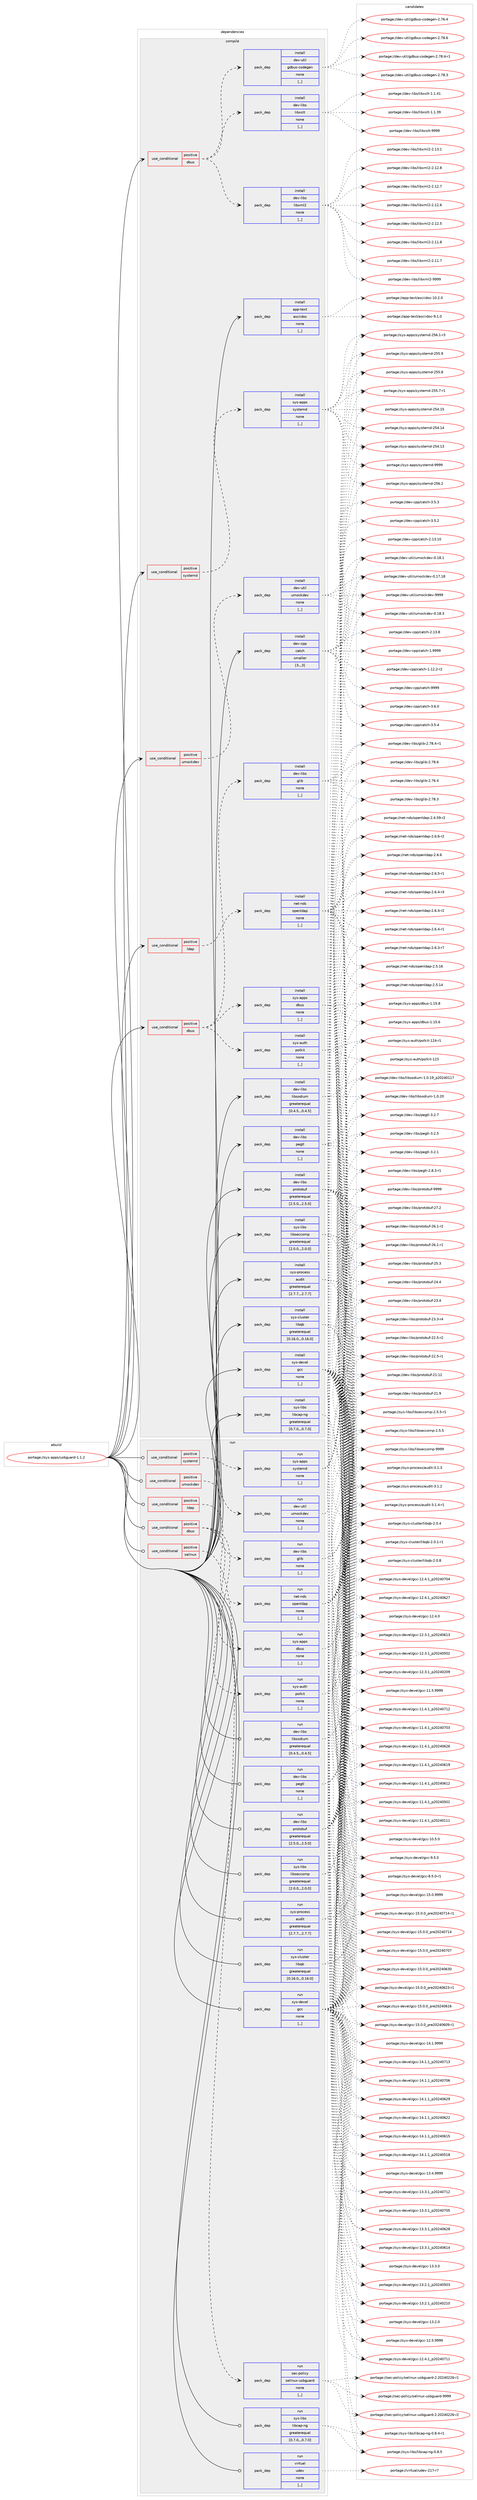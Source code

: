 digraph prolog {

# *************
# Graph options
# *************

newrank=true;
concentrate=true;
compound=true;
graph [rankdir=LR,fontname=Helvetica,fontsize=10,ranksep=1.5];#, ranksep=2.5, nodesep=0.2];
edge  [arrowhead=vee];
node  [fontname=Helvetica,fontsize=10];

# **********
# The ebuild
# **********

subgraph cluster_leftcol {
color=gray;
rank=same;
label=<<i>ebuild</i>>;
id [label="portage://sys-apps/usbguard-1.1.2", color=red, width=4, href="../sys-apps/usbguard-1.1.2.svg"];
}

# ****************
# The dependencies
# ****************

subgraph cluster_midcol {
color=gray;
label=<<i>dependencies</i>>;
subgraph cluster_compile {
fillcolor="#eeeeee";
style=filled;
label=<<i>compile</i>>;
subgraph cond112241 {
dependency423045 [label=<<TABLE BORDER="0" CELLBORDER="1" CELLSPACING="0" CELLPADDING="4"><TR><TD ROWSPAN="3" CELLPADDING="10">use_conditional</TD></TR><TR><TD>positive</TD></TR><TR><TD>dbus</TD></TR></TABLE>>, shape=none, color=red];
subgraph pack307869 {
dependency423046 [label=<<TABLE BORDER="0" CELLBORDER="1" CELLSPACING="0" CELLPADDING="4" WIDTH="220"><TR><TD ROWSPAN="6" CELLPADDING="30">pack_dep</TD></TR><TR><TD WIDTH="110">install</TD></TR><TR><TD>dev-libs</TD></TR><TR><TD>glib</TD></TR><TR><TD>none</TD></TR><TR><TD>[,,]</TD></TR></TABLE>>, shape=none, color=blue];
}
dependency423045:e -> dependency423046:w [weight=20,style="dashed",arrowhead="vee"];
subgraph pack307870 {
dependency423047 [label=<<TABLE BORDER="0" CELLBORDER="1" CELLSPACING="0" CELLPADDING="4" WIDTH="220"><TR><TD ROWSPAN="6" CELLPADDING="30">pack_dep</TD></TR><TR><TD WIDTH="110">install</TD></TR><TR><TD>sys-apps</TD></TR><TR><TD>dbus</TD></TR><TR><TD>none</TD></TR><TR><TD>[,,]</TD></TR></TABLE>>, shape=none, color=blue];
}
dependency423045:e -> dependency423047:w [weight=20,style="dashed",arrowhead="vee"];
subgraph pack307871 {
dependency423048 [label=<<TABLE BORDER="0" CELLBORDER="1" CELLSPACING="0" CELLPADDING="4" WIDTH="220"><TR><TD ROWSPAN="6" CELLPADDING="30">pack_dep</TD></TR><TR><TD WIDTH="110">install</TD></TR><TR><TD>sys-auth</TD></TR><TR><TD>polkit</TD></TR><TR><TD>none</TD></TR><TR><TD>[,,]</TD></TR></TABLE>>, shape=none, color=blue];
}
dependency423045:e -> dependency423048:w [weight=20,style="dashed",arrowhead="vee"];
}
id:e -> dependency423045:w [weight=20,style="solid",arrowhead="vee"];
subgraph cond112242 {
dependency423049 [label=<<TABLE BORDER="0" CELLBORDER="1" CELLSPACING="0" CELLPADDING="4"><TR><TD ROWSPAN="3" CELLPADDING="10">use_conditional</TD></TR><TR><TD>positive</TD></TR><TR><TD>dbus</TD></TR></TABLE>>, shape=none, color=red];
subgraph pack307872 {
dependency423050 [label=<<TABLE BORDER="0" CELLBORDER="1" CELLSPACING="0" CELLPADDING="4" WIDTH="220"><TR><TD ROWSPAN="6" CELLPADDING="30">pack_dep</TD></TR><TR><TD WIDTH="110">install</TD></TR><TR><TD>dev-libs</TD></TR><TR><TD>libxml2</TD></TR><TR><TD>none</TD></TR><TR><TD>[,,]</TD></TR></TABLE>>, shape=none, color=blue];
}
dependency423049:e -> dependency423050:w [weight=20,style="dashed",arrowhead="vee"];
subgraph pack307873 {
dependency423051 [label=<<TABLE BORDER="0" CELLBORDER="1" CELLSPACING="0" CELLPADDING="4" WIDTH="220"><TR><TD ROWSPAN="6" CELLPADDING="30">pack_dep</TD></TR><TR><TD WIDTH="110">install</TD></TR><TR><TD>dev-libs</TD></TR><TR><TD>libxslt</TD></TR><TR><TD>none</TD></TR><TR><TD>[,,]</TD></TR></TABLE>>, shape=none, color=blue];
}
dependency423049:e -> dependency423051:w [weight=20,style="dashed",arrowhead="vee"];
subgraph pack307874 {
dependency423052 [label=<<TABLE BORDER="0" CELLBORDER="1" CELLSPACING="0" CELLPADDING="4" WIDTH="220"><TR><TD ROWSPAN="6" CELLPADDING="30">pack_dep</TD></TR><TR><TD WIDTH="110">install</TD></TR><TR><TD>dev-util</TD></TR><TR><TD>gdbus-codegen</TD></TR><TR><TD>none</TD></TR><TR><TD>[,,]</TD></TR></TABLE>>, shape=none, color=blue];
}
dependency423049:e -> dependency423052:w [weight=20,style="dashed",arrowhead="vee"];
}
id:e -> dependency423049:w [weight=20,style="solid",arrowhead="vee"];
subgraph cond112243 {
dependency423053 [label=<<TABLE BORDER="0" CELLBORDER="1" CELLSPACING="0" CELLPADDING="4"><TR><TD ROWSPAN="3" CELLPADDING="10">use_conditional</TD></TR><TR><TD>positive</TD></TR><TR><TD>ldap</TD></TR></TABLE>>, shape=none, color=red];
subgraph pack307875 {
dependency423054 [label=<<TABLE BORDER="0" CELLBORDER="1" CELLSPACING="0" CELLPADDING="4" WIDTH="220"><TR><TD ROWSPAN="6" CELLPADDING="30">pack_dep</TD></TR><TR><TD WIDTH="110">install</TD></TR><TR><TD>net-nds</TD></TR><TR><TD>openldap</TD></TR><TR><TD>none</TD></TR><TR><TD>[,,]</TD></TR></TABLE>>, shape=none, color=blue];
}
dependency423053:e -> dependency423054:w [weight=20,style="dashed",arrowhead="vee"];
}
id:e -> dependency423053:w [weight=20,style="solid",arrowhead="vee"];
subgraph cond112244 {
dependency423055 [label=<<TABLE BORDER="0" CELLBORDER="1" CELLSPACING="0" CELLPADDING="4"><TR><TD ROWSPAN="3" CELLPADDING="10">use_conditional</TD></TR><TR><TD>positive</TD></TR><TR><TD>systemd</TD></TR></TABLE>>, shape=none, color=red];
subgraph pack307876 {
dependency423056 [label=<<TABLE BORDER="0" CELLBORDER="1" CELLSPACING="0" CELLPADDING="4" WIDTH="220"><TR><TD ROWSPAN="6" CELLPADDING="30">pack_dep</TD></TR><TR><TD WIDTH="110">install</TD></TR><TR><TD>sys-apps</TD></TR><TR><TD>systemd</TD></TR><TR><TD>none</TD></TR><TR><TD>[,,]</TD></TR></TABLE>>, shape=none, color=blue];
}
dependency423055:e -> dependency423056:w [weight=20,style="dashed",arrowhead="vee"];
}
id:e -> dependency423055:w [weight=20,style="solid",arrowhead="vee"];
subgraph cond112245 {
dependency423057 [label=<<TABLE BORDER="0" CELLBORDER="1" CELLSPACING="0" CELLPADDING="4"><TR><TD ROWSPAN="3" CELLPADDING="10">use_conditional</TD></TR><TR><TD>positive</TD></TR><TR><TD>umockdev</TD></TR></TABLE>>, shape=none, color=red];
subgraph pack307877 {
dependency423058 [label=<<TABLE BORDER="0" CELLBORDER="1" CELLSPACING="0" CELLPADDING="4" WIDTH="220"><TR><TD ROWSPAN="6" CELLPADDING="30">pack_dep</TD></TR><TR><TD WIDTH="110">install</TD></TR><TR><TD>dev-util</TD></TR><TR><TD>umockdev</TD></TR><TR><TD>none</TD></TR><TR><TD>[,,]</TD></TR></TABLE>>, shape=none, color=blue];
}
dependency423057:e -> dependency423058:w [weight=20,style="dashed",arrowhead="vee"];
}
id:e -> dependency423057:w [weight=20,style="solid",arrowhead="vee"];
subgraph pack307878 {
dependency423059 [label=<<TABLE BORDER="0" CELLBORDER="1" CELLSPACING="0" CELLPADDING="4" WIDTH="220"><TR><TD ROWSPAN="6" CELLPADDING="30">pack_dep</TD></TR><TR><TD WIDTH="110">install</TD></TR><TR><TD>app-text</TD></TR><TR><TD>asciidoc</TD></TR><TR><TD>none</TD></TR><TR><TD>[,,]</TD></TR></TABLE>>, shape=none, color=blue];
}
id:e -> dependency423059:w [weight=20,style="solid",arrowhead="vee"];
subgraph pack307879 {
dependency423060 [label=<<TABLE BORDER="0" CELLBORDER="1" CELLSPACING="0" CELLPADDING="4" WIDTH="220"><TR><TD ROWSPAN="6" CELLPADDING="30">pack_dep</TD></TR><TR><TD WIDTH="110">install</TD></TR><TR><TD>dev-cpp</TD></TR><TR><TD>catch</TD></TR><TR><TD>smaller</TD></TR><TR><TD>[3,,,3]</TD></TR></TABLE>>, shape=none, color=blue];
}
id:e -> dependency423060:w [weight=20,style="solid",arrowhead="vee"];
subgraph pack307880 {
dependency423061 [label=<<TABLE BORDER="0" CELLBORDER="1" CELLSPACING="0" CELLPADDING="4" WIDTH="220"><TR><TD ROWSPAN="6" CELLPADDING="30">pack_dep</TD></TR><TR><TD WIDTH="110">install</TD></TR><TR><TD>dev-libs</TD></TR><TR><TD>libsodium</TD></TR><TR><TD>greaterequal</TD></TR><TR><TD>[0.4.5,,,0.4.5]</TD></TR></TABLE>>, shape=none, color=blue];
}
id:e -> dependency423061:w [weight=20,style="solid",arrowhead="vee"];
subgraph pack307881 {
dependency423062 [label=<<TABLE BORDER="0" CELLBORDER="1" CELLSPACING="0" CELLPADDING="4" WIDTH="220"><TR><TD ROWSPAN="6" CELLPADDING="30">pack_dep</TD></TR><TR><TD WIDTH="110">install</TD></TR><TR><TD>dev-libs</TD></TR><TR><TD>pegtl</TD></TR><TR><TD>none</TD></TR><TR><TD>[,,]</TD></TR></TABLE>>, shape=none, color=blue];
}
id:e -> dependency423062:w [weight=20,style="solid",arrowhead="vee"];
subgraph pack307882 {
dependency423063 [label=<<TABLE BORDER="0" CELLBORDER="1" CELLSPACING="0" CELLPADDING="4" WIDTH="220"><TR><TD ROWSPAN="6" CELLPADDING="30">pack_dep</TD></TR><TR><TD WIDTH="110">install</TD></TR><TR><TD>dev-libs</TD></TR><TR><TD>protobuf</TD></TR><TR><TD>greaterequal</TD></TR><TR><TD>[2.5.0,,,2.5.0]</TD></TR></TABLE>>, shape=none, color=blue];
}
id:e -> dependency423063:w [weight=20,style="solid",arrowhead="vee"];
subgraph pack307883 {
dependency423064 [label=<<TABLE BORDER="0" CELLBORDER="1" CELLSPACING="0" CELLPADDING="4" WIDTH="220"><TR><TD ROWSPAN="6" CELLPADDING="30">pack_dep</TD></TR><TR><TD WIDTH="110">install</TD></TR><TR><TD>sys-cluster</TD></TR><TR><TD>libqb</TD></TR><TR><TD>greaterequal</TD></TR><TR><TD>[0.16.0,,,0.16.0]</TD></TR></TABLE>>, shape=none, color=blue];
}
id:e -> dependency423064:w [weight=20,style="solid",arrowhead="vee"];
subgraph pack307884 {
dependency423065 [label=<<TABLE BORDER="0" CELLBORDER="1" CELLSPACING="0" CELLPADDING="4" WIDTH="220"><TR><TD ROWSPAN="6" CELLPADDING="30">pack_dep</TD></TR><TR><TD WIDTH="110">install</TD></TR><TR><TD>sys-devel</TD></TR><TR><TD>gcc</TD></TR><TR><TD>none</TD></TR><TR><TD>[,,]</TD></TR></TABLE>>, shape=none, color=blue];
}
id:e -> dependency423065:w [weight=20,style="solid",arrowhead="vee"];
subgraph pack307885 {
dependency423066 [label=<<TABLE BORDER="0" CELLBORDER="1" CELLSPACING="0" CELLPADDING="4" WIDTH="220"><TR><TD ROWSPAN="6" CELLPADDING="30">pack_dep</TD></TR><TR><TD WIDTH="110">install</TD></TR><TR><TD>sys-libs</TD></TR><TR><TD>libcap-ng</TD></TR><TR><TD>greaterequal</TD></TR><TR><TD>[0.7.0,,,0.7.0]</TD></TR></TABLE>>, shape=none, color=blue];
}
id:e -> dependency423066:w [weight=20,style="solid",arrowhead="vee"];
subgraph pack307886 {
dependency423067 [label=<<TABLE BORDER="0" CELLBORDER="1" CELLSPACING="0" CELLPADDING="4" WIDTH="220"><TR><TD ROWSPAN="6" CELLPADDING="30">pack_dep</TD></TR><TR><TD WIDTH="110">install</TD></TR><TR><TD>sys-libs</TD></TR><TR><TD>libseccomp</TD></TR><TR><TD>greaterequal</TD></TR><TR><TD>[2.0.0,,,2.0.0]</TD></TR></TABLE>>, shape=none, color=blue];
}
id:e -> dependency423067:w [weight=20,style="solid",arrowhead="vee"];
subgraph pack307887 {
dependency423068 [label=<<TABLE BORDER="0" CELLBORDER="1" CELLSPACING="0" CELLPADDING="4" WIDTH="220"><TR><TD ROWSPAN="6" CELLPADDING="30">pack_dep</TD></TR><TR><TD WIDTH="110">install</TD></TR><TR><TD>sys-process</TD></TR><TR><TD>audit</TD></TR><TR><TD>greaterequal</TD></TR><TR><TD>[2.7.7,,,2.7.7]</TD></TR></TABLE>>, shape=none, color=blue];
}
id:e -> dependency423068:w [weight=20,style="solid",arrowhead="vee"];
}
subgraph cluster_compileandrun {
fillcolor="#eeeeee";
style=filled;
label=<<i>compile and run</i>>;
}
subgraph cluster_run {
fillcolor="#eeeeee";
style=filled;
label=<<i>run</i>>;
subgraph cond112246 {
dependency423069 [label=<<TABLE BORDER="0" CELLBORDER="1" CELLSPACING="0" CELLPADDING="4"><TR><TD ROWSPAN="3" CELLPADDING="10">use_conditional</TD></TR><TR><TD>positive</TD></TR><TR><TD>dbus</TD></TR></TABLE>>, shape=none, color=red];
subgraph pack307888 {
dependency423070 [label=<<TABLE BORDER="0" CELLBORDER="1" CELLSPACING="0" CELLPADDING="4" WIDTH="220"><TR><TD ROWSPAN="6" CELLPADDING="30">pack_dep</TD></TR><TR><TD WIDTH="110">run</TD></TR><TR><TD>dev-libs</TD></TR><TR><TD>glib</TD></TR><TR><TD>none</TD></TR><TR><TD>[,,]</TD></TR></TABLE>>, shape=none, color=blue];
}
dependency423069:e -> dependency423070:w [weight=20,style="dashed",arrowhead="vee"];
subgraph pack307889 {
dependency423071 [label=<<TABLE BORDER="0" CELLBORDER="1" CELLSPACING="0" CELLPADDING="4" WIDTH="220"><TR><TD ROWSPAN="6" CELLPADDING="30">pack_dep</TD></TR><TR><TD WIDTH="110">run</TD></TR><TR><TD>sys-apps</TD></TR><TR><TD>dbus</TD></TR><TR><TD>none</TD></TR><TR><TD>[,,]</TD></TR></TABLE>>, shape=none, color=blue];
}
dependency423069:e -> dependency423071:w [weight=20,style="dashed",arrowhead="vee"];
subgraph pack307890 {
dependency423072 [label=<<TABLE BORDER="0" CELLBORDER="1" CELLSPACING="0" CELLPADDING="4" WIDTH="220"><TR><TD ROWSPAN="6" CELLPADDING="30">pack_dep</TD></TR><TR><TD WIDTH="110">run</TD></TR><TR><TD>sys-auth</TD></TR><TR><TD>polkit</TD></TR><TR><TD>none</TD></TR><TR><TD>[,,]</TD></TR></TABLE>>, shape=none, color=blue];
}
dependency423069:e -> dependency423072:w [weight=20,style="dashed",arrowhead="vee"];
}
id:e -> dependency423069:w [weight=20,style="solid",arrowhead="odot"];
subgraph cond112247 {
dependency423073 [label=<<TABLE BORDER="0" CELLBORDER="1" CELLSPACING="0" CELLPADDING="4"><TR><TD ROWSPAN="3" CELLPADDING="10">use_conditional</TD></TR><TR><TD>positive</TD></TR><TR><TD>ldap</TD></TR></TABLE>>, shape=none, color=red];
subgraph pack307891 {
dependency423074 [label=<<TABLE BORDER="0" CELLBORDER="1" CELLSPACING="0" CELLPADDING="4" WIDTH="220"><TR><TD ROWSPAN="6" CELLPADDING="30">pack_dep</TD></TR><TR><TD WIDTH="110">run</TD></TR><TR><TD>net-nds</TD></TR><TR><TD>openldap</TD></TR><TR><TD>none</TD></TR><TR><TD>[,,]</TD></TR></TABLE>>, shape=none, color=blue];
}
dependency423073:e -> dependency423074:w [weight=20,style="dashed",arrowhead="vee"];
}
id:e -> dependency423073:w [weight=20,style="solid",arrowhead="odot"];
subgraph cond112248 {
dependency423075 [label=<<TABLE BORDER="0" CELLBORDER="1" CELLSPACING="0" CELLPADDING="4"><TR><TD ROWSPAN="3" CELLPADDING="10">use_conditional</TD></TR><TR><TD>positive</TD></TR><TR><TD>selinux</TD></TR></TABLE>>, shape=none, color=red];
subgraph pack307892 {
dependency423076 [label=<<TABLE BORDER="0" CELLBORDER="1" CELLSPACING="0" CELLPADDING="4" WIDTH="220"><TR><TD ROWSPAN="6" CELLPADDING="30">pack_dep</TD></TR><TR><TD WIDTH="110">run</TD></TR><TR><TD>sec-policy</TD></TR><TR><TD>selinux-usbguard</TD></TR><TR><TD>none</TD></TR><TR><TD>[,,]</TD></TR></TABLE>>, shape=none, color=blue];
}
dependency423075:e -> dependency423076:w [weight=20,style="dashed",arrowhead="vee"];
}
id:e -> dependency423075:w [weight=20,style="solid",arrowhead="odot"];
subgraph cond112249 {
dependency423077 [label=<<TABLE BORDER="0" CELLBORDER="1" CELLSPACING="0" CELLPADDING="4"><TR><TD ROWSPAN="3" CELLPADDING="10">use_conditional</TD></TR><TR><TD>positive</TD></TR><TR><TD>systemd</TD></TR></TABLE>>, shape=none, color=red];
subgraph pack307893 {
dependency423078 [label=<<TABLE BORDER="0" CELLBORDER="1" CELLSPACING="0" CELLPADDING="4" WIDTH="220"><TR><TD ROWSPAN="6" CELLPADDING="30">pack_dep</TD></TR><TR><TD WIDTH="110">run</TD></TR><TR><TD>sys-apps</TD></TR><TR><TD>systemd</TD></TR><TR><TD>none</TD></TR><TR><TD>[,,]</TD></TR></TABLE>>, shape=none, color=blue];
}
dependency423077:e -> dependency423078:w [weight=20,style="dashed",arrowhead="vee"];
}
id:e -> dependency423077:w [weight=20,style="solid",arrowhead="odot"];
subgraph cond112250 {
dependency423079 [label=<<TABLE BORDER="0" CELLBORDER="1" CELLSPACING="0" CELLPADDING="4"><TR><TD ROWSPAN="3" CELLPADDING="10">use_conditional</TD></TR><TR><TD>positive</TD></TR><TR><TD>umockdev</TD></TR></TABLE>>, shape=none, color=red];
subgraph pack307894 {
dependency423080 [label=<<TABLE BORDER="0" CELLBORDER="1" CELLSPACING="0" CELLPADDING="4" WIDTH="220"><TR><TD ROWSPAN="6" CELLPADDING="30">pack_dep</TD></TR><TR><TD WIDTH="110">run</TD></TR><TR><TD>dev-util</TD></TR><TR><TD>umockdev</TD></TR><TR><TD>none</TD></TR><TR><TD>[,,]</TD></TR></TABLE>>, shape=none, color=blue];
}
dependency423079:e -> dependency423080:w [weight=20,style="dashed",arrowhead="vee"];
}
id:e -> dependency423079:w [weight=20,style="solid",arrowhead="odot"];
subgraph pack307895 {
dependency423081 [label=<<TABLE BORDER="0" CELLBORDER="1" CELLSPACING="0" CELLPADDING="4" WIDTH="220"><TR><TD ROWSPAN="6" CELLPADDING="30">pack_dep</TD></TR><TR><TD WIDTH="110">run</TD></TR><TR><TD>dev-libs</TD></TR><TR><TD>libsodium</TD></TR><TR><TD>greaterequal</TD></TR><TR><TD>[0.4.5,,,0.4.5]</TD></TR></TABLE>>, shape=none, color=blue];
}
id:e -> dependency423081:w [weight=20,style="solid",arrowhead="odot"];
subgraph pack307896 {
dependency423082 [label=<<TABLE BORDER="0" CELLBORDER="1" CELLSPACING="0" CELLPADDING="4" WIDTH="220"><TR><TD ROWSPAN="6" CELLPADDING="30">pack_dep</TD></TR><TR><TD WIDTH="110">run</TD></TR><TR><TD>dev-libs</TD></TR><TR><TD>pegtl</TD></TR><TR><TD>none</TD></TR><TR><TD>[,,]</TD></TR></TABLE>>, shape=none, color=blue];
}
id:e -> dependency423082:w [weight=20,style="solid",arrowhead="odot"];
subgraph pack307897 {
dependency423083 [label=<<TABLE BORDER="0" CELLBORDER="1" CELLSPACING="0" CELLPADDING="4" WIDTH="220"><TR><TD ROWSPAN="6" CELLPADDING="30">pack_dep</TD></TR><TR><TD WIDTH="110">run</TD></TR><TR><TD>dev-libs</TD></TR><TR><TD>protobuf</TD></TR><TR><TD>greaterequal</TD></TR><TR><TD>[2.5.0,,,2.5.0]</TD></TR></TABLE>>, shape=none, color=blue];
}
id:e -> dependency423083:w [weight=20,style="solid",arrowhead="odot"];
subgraph pack307898 {
dependency423084 [label=<<TABLE BORDER="0" CELLBORDER="1" CELLSPACING="0" CELLPADDING="4" WIDTH="220"><TR><TD ROWSPAN="6" CELLPADDING="30">pack_dep</TD></TR><TR><TD WIDTH="110">run</TD></TR><TR><TD>sys-cluster</TD></TR><TR><TD>libqb</TD></TR><TR><TD>greaterequal</TD></TR><TR><TD>[0.16.0,,,0.16.0]</TD></TR></TABLE>>, shape=none, color=blue];
}
id:e -> dependency423084:w [weight=20,style="solid",arrowhead="odot"];
subgraph pack307899 {
dependency423085 [label=<<TABLE BORDER="0" CELLBORDER="1" CELLSPACING="0" CELLPADDING="4" WIDTH="220"><TR><TD ROWSPAN="6" CELLPADDING="30">pack_dep</TD></TR><TR><TD WIDTH="110">run</TD></TR><TR><TD>sys-devel</TD></TR><TR><TD>gcc</TD></TR><TR><TD>none</TD></TR><TR><TD>[,,]</TD></TR></TABLE>>, shape=none, color=blue];
}
id:e -> dependency423085:w [weight=20,style="solid",arrowhead="odot"];
subgraph pack307900 {
dependency423086 [label=<<TABLE BORDER="0" CELLBORDER="1" CELLSPACING="0" CELLPADDING="4" WIDTH="220"><TR><TD ROWSPAN="6" CELLPADDING="30">pack_dep</TD></TR><TR><TD WIDTH="110">run</TD></TR><TR><TD>sys-libs</TD></TR><TR><TD>libcap-ng</TD></TR><TR><TD>greaterequal</TD></TR><TR><TD>[0.7.0,,,0.7.0]</TD></TR></TABLE>>, shape=none, color=blue];
}
id:e -> dependency423086:w [weight=20,style="solid",arrowhead="odot"];
subgraph pack307901 {
dependency423087 [label=<<TABLE BORDER="0" CELLBORDER="1" CELLSPACING="0" CELLPADDING="4" WIDTH="220"><TR><TD ROWSPAN="6" CELLPADDING="30">pack_dep</TD></TR><TR><TD WIDTH="110">run</TD></TR><TR><TD>sys-libs</TD></TR><TR><TD>libseccomp</TD></TR><TR><TD>greaterequal</TD></TR><TR><TD>[2.0.0,,,2.0.0]</TD></TR></TABLE>>, shape=none, color=blue];
}
id:e -> dependency423087:w [weight=20,style="solid",arrowhead="odot"];
subgraph pack307902 {
dependency423088 [label=<<TABLE BORDER="0" CELLBORDER="1" CELLSPACING="0" CELLPADDING="4" WIDTH="220"><TR><TD ROWSPAN="6" CELLPADDING="30">pack_dep</TD></TR><TR><TD WIDTH="110">run</TD></TR><TR><TD>sys-process</TD></TR><TR><TD>audit</TD></TR><TR><TD>greaterequal</TD></TR><TR><TD>[2.7.7,,,2.7.7]</TD></TR></TABLE>>, shape=none, color=blue];
}
id:e -> dependency423088:w [weight=20,style="solid",arrowhead="odot"];
subgraph pack307903 {
dependency423089 [label=<<TABLE BORDER="0" CELLBORDER="1" CELLSPACING="0" CELLPADDING="4" WIDTH="220"><TR><TD ROWSPAN="6" CELLPADDING="30">pack_dep</TD></TR><TR><TD WIDTH="110">run</TD></TR><TR><TD>virtual</TD></TR><TR><TD>udev</TD></TR><TR><TD>none</TD></TR><TR><TD>[,,]</TD></TR></TABLE>>, shape=none, color=blue];
}
id:e -> dependency423089:w [weight=20,style="solid",arrowhead="odot"];
}
}

# **************
# The candidates
# **************

subgraph cluster_choices {
rank=same;
color=gray;
label=<<i>candidates</i>>;

subgraph choice307869 {
color=black;
nodesep=1;
choice1001011184510810598115471031081059845504655564654 [label="portage://dev-libs/glib-2.78.6", color=red, width=4,href="../dev-libs/glib-2.78.6.svg"];
choice10010111845108105981154710310810598455046555646524511449 [label="portage://dev-libs/glib-2.78.4-r1", color=red, width=4,href="../dev-libs/glib-2.78.4-r1.svg"];
choice1001011184510810598115471031081059845504655564651 [label="portage://dev-libs/glib-2.78.3", color=red, width=4,href="../dev-libs/glib-2.78.3.svg"];
choice1001011184510810598115471031081059845504655544652 [label="portage://dev-libs/glib-2.76.4", color=red, width=4,href="../dev-libs/glib-2.76.4.svg"];
dependency423046:e -> choice1001011184510810598115471031081059845504655564654:w [style=dotted,weight="100"];
dependency423046:e -> choice10010111845108105981154710310810598455046555646524511449:w [style=dotted,weight="100"];
dependency423046:e -> choice1001011184510810598115471031081059845504655564651:w [style=dotted,weight="100"];
dependency423046:e -> choice1001011184510810598115471031081059845504655544652:w [style=dotted,weight="100"];
}
subgraph choice307870 {
color=black;
nodesep=1;
choice1151211154597112112115471009811711545494649534656 [label="portage://sys-apps/dbus-1.15.8", color=red, width=4,href="../sys-apps/dbus-1.15.8.svg"];
choice1151211154597112112115471009811711545494649534654 [label="portage://sys-apps/dbus-1.15.6", color=red, width=4,href="../sys-apps/dbus-1.15.6.svg"];
dependency423047:e -> choice1151211154597112112115471009811711545494649534656:w [style=dotted,weight="100"];
dependency423047:e -> choice1151211154597112112115471009811711545494649534654:w [style=dotted,weight="100"];
}
subgraph choice307871 {
color=black;
nodesep=1;
choice115121115459711711610447112111108107105116454950524511449 [label="portage://sys-auth/polkit-124-r1", color=red, width=4,href="../sys-auth/polkit-124-r1.svg"];
choice11512111545971171161044711211110810710511645495051 [label="portage://sys-auth/polkit-123", color=red, width=4,href="../sys-auth/polkit-123.svg"];
dependency423048:e -> choice115121115459711711610447112111108107105116454950524511449:w [style=dotted,weight="100"];
dependency423048:e -> choice11512111545971171161044711211110810710511645495051:w [style=dotted,weight="100"];
}
subgraph choice307872 {
color=black;
nodesep=1;
choice10010111845108105981154710810598120109108504557575757 [label="portage://dev-libs/libxml2-9999", color=red, width=4,href="../dev-libs/libxml2-9999.svg"];
choice100101118451081059811547108105981201091085045504649514649 [label="portage://dev-libs/libxml2-2.13.1", color=red, width=4,href="../dev-libs/libxml2-2.13.1.svg"];
choice100101118451081059811547108105981201091085045504649504656 [label="portage://dev-libs/libxml2-2.12.8", color=red, width=4,href="../dev-libs/libxml2-2.12.8.svg"];
choice100101118451081059811547108105981201091085045504649504655 [label="portage://dev-libs/libxml2-2.12.7", color=red, width=4,href="../dev-libs/libxml2-2.12.7.svg"];
choice100101118451081059811547108105981201091085045504649504654 [label="portage://dev-libs/libxml2-2.12.6", color=red, width=4,href="../dev-libs/libxml2-2.12.6.svg"];
choice100101118451081059811547108105981201091085045504649504653 [label="portage://dev-libs/libxml2-2.12.5", color=red, width=4,href="../dev-libs/libxml2-2.12.5.svg"];
choice100101118451081059811547108105981201091085045504649494656 [label="portage://dev-libs/libxml2-2.11.8", color=red, width=4,href="../dev-libs/libxml2-2.11.8.svg"];
choice100101118451081059811547108105981201091085045504649494655 [label="portage://dev-libs/libxml2-2.11.7", color=red, width=4,href="../dev-libs/libxml2-2.11.7.svg"];
dependency423050:e -> choice10010111845108105981154710810598120109108504557575757:w [style=dotted,weight="100"];
dependency423050:e -> choice100101118451081059811547108105981201091085045504649514649:w [style=dotted,weight="100"];
dependency423050:e -> choice100101118451081059811547108105981201091085045504649504656:w [style=dotted,weight="100"];
dependency423050:e -> choice100101118451081059811547108105981201091085045504649504655:w [style=dotted,weight="100"];
dependency423050:e -> choice100101118451081059811547108105981201091085045504649504654:w [style=dotted,weight="100"];
dependency423050:e -> choice100101118451081059811547108105981201091085045504649504653:w [style=dotted,weight="100"];
dependency423050:e -> choice100101118451081059811547108105981201091085045504649494656:w [style=dotted,weight="100"];
dependency423050:e -> choice100101118451081059811547108105981201091085045504649494655:w [style=dotted,weight="100"];
}
subgraph choice307873 {
color=black;
nodesep=1;
choice100101118451081059811547108105981201151081164557575757 [label="portage://dev-libs/libxslt-9999", color=red, width=4,href="../dev-libs/libxslt-9999.svg"];
choice1001011184510810598115471081059812011510811645494649465249 [label="portage://dev-libs/libxslt-1.1.41", color=red, width=4,href="../dev-libs/libxslt-1.1.41.svg"];
choice1001011184510810598115471081059812011510811645494649465157 [label="portage://dev-libs/libxslt-1.1.39", color=red, width=4,href="../dev-libs/libxslt-1.1.39.svg"];
dependency423051:e -> choice100101118451081059811547108105981201151081164557575757:w [style=dotted,weight="100"];
dependency423051:e -> choice1001011184510810598115471081059812011510811645494649465249:w [style=dotted,weight="100"];
dependency423051:e -> choice1001011184510810598115471081059812011510811645494649465157:w [style=dotted,weight="100"];
}
subgraph choice307874 {
color=black;
nodesep=1;
choice100101118451171161051084710310098117115459911110010110310111045504655564654 [label="portage://dev-util/gdbus-codegen-2.78.6", color=red, width=4,href="../dev-util/gdbus-codegen-2.78.6.svg"];
choice1001011184511711610510847103100981171154599111100101103101110455046555646524511449 [label="portage://dev-util/gdbus-codegen-2.78.4-r1", color=red, width=4,href="../dev-util/gdbus-codegen-2.78.4-r1.svg"];
choice100101118451171161051084710310098117115459911110010110310111045504655564651 [label="portage://dev-util/gdbus-codegen-2.78.3", color=red, width=4,href="../dev-util/gdbus-codegen-2.78.3.svg"];
choice100101118451171161051084710310098117115459911110010110310111045504655544652 [label="portage://dev-util/gdbus-codegen-2.76.4", color=red, width=4,href="../dev-util/gdbus-codegen-2.76.4.svg"];
dependency423052:e -> choice100101118451171161051084710310098117115459911110010110310111045504655564654:w [style=dotted,weight="100"];
dependency423052:e -> choice1001011184511711610510847103100981171154599111100101103101110455046555646524511449:w [style=dotted,weight="100"];
dependency423052:e -> choice100101118451171161051084710310098117115459911110010110310111045504655564651:w [style=dotted,weight="100"];
dependency423052:e -> choice100101118451171161051084710310098117115459911110010110310111045504655544652:w [style=dotted,weight="100"];
}
subgraph choice307875 {
color=black;
nodesep=1;
choice1101011164511010011547111112101110108100971124550465446544511450 [label="portage://net-nds/openldap-2.6.6-r2", color=red, width=4,href="../net-nds/openldap-2.6.6-r2.svg"];
choice110101116451101001154711111210111010810097112455046544654 [label="portage://net-nds/openldap-2.6.6", color=red, width=4,href="../net-nds/openldap-2.6.6.svg"];
choice1101011164511010011547111112101110108100971124550465446534511449 [label="portage://net-nds/openldap-2.6.5-r1", color=red, width=4,href="../net-nds/openldap-2.6.5-r1.svg"];
choice1101011164511010011547111112101110108100971124550465446524511451 [label="portage://net-nds/openldap-2.6.4-r3", color=red, width=4,href="../net-nds/openldap-2.6.4-r3.svg"];
choice1101011164511010011547111112101110108100971124550465446524511450 [label="portage://net-nds/openldap-2.6.4-r2", color=red, width=4,href="../net-nds/openldap-2.6.4-r2.svg"];
choice1101011164511010011547111112101110108100971124550465446524511449 [label="portage://net-nds/openldap-2.6.4-r1", color=red, width=4,href="../net-nds/openldap-2.6.4-r1.svg"];
choice1101011164511010011547111112101110108100971124550465446514511455 [label="portage://net-nds/openldap-2.6.3-r7", color=red, width=4,href="../net-nds/openldap-2.6.3-r7.svg"];
choice11010111645110100115471111121011101081009711245504653464954 [label="portage://net-nds/openldap-2.5.16", color=red, width=4,href="../net-nds/openldap-2.5.16.svg"];
choice11010111645110100115471111121011101081009711245504653464952 [label="portage://net-nds/openldap-2.5.14", color=red, width=4,href="../net-nds/openldap-2.5.14.svg"];
choice110101116451101001154711111210111010810097112455046524653574511450 [label="portage://net-nds/openldap-2.4.59-r2", color=red, width=4,href="../net-nds/openldap-2.4.59-r2.svg"];
dependency423054:e -> choice1101011164511010011547111112101110108100971124550465446544511450:w [style=dotted,weight="100"];
dependency423054:e -> choice110101116451101001154711111210111010810097112455046544654:w [style=dotted,weight="100"];
dependency423054:e -> choice1101011164511010011547111112101110108100971124550465446534511449:w [style=dotted,weight="100"];
dependency423054:e -> choice1101011164511010011547111112101110108100971124550465446524511451:w [style=dotted,weight="100"];
dependency423054:e -> choice1101011164511010011547111112101110108100971124550465446524511450:w [style=dotted,weight="100"];
dependency423054:e -> choice1101011164511010011547111112101110108100971124550465446524511449:w [style=dotted,weight="100"];
dependency423054:e -> choice1101011164511010011547111112101110108100971124550465446514511455:w [style=dotted,weight="100"];
dependency423054:e -> choice11010111645110100115471111121011101081009711245504653464954:w [style=dotted,weight="100"];
dependency423054:e -> choice11010111645110100115471111121011101081009711245504653464952:w [style=dotted,weight="100"];
dependency423054:e -> choice110101116451101001154711111210111010810097112455046524653574511450:w [style=dotted,weight="100"];
}
subgraph choice307876 {
color=black;
nodesep=1;
choice1151211154597112112115471151211151161011091004557575757 [label="portage://sys-apps/systemd-9999", color=red, width=4,href="../sys-apps/systemd-9999.svg"];
choice115121115459711211211547115121115116101109100455053544650 [label="portage://sys-apps/systemd-256.2", color=red, width=4,href="../sys-apps/systemd-256.2.svg"];
choice1151211154597112112115471151211151161011091004550535446494511451 [label="portage://sys-apps/systemd-256.1-r3", color=red, width=4,href="../sys-apps/systemd-256.1-r3.svg"];
choice115121115459711211211547115121115116101109100455053534657 [label="portage://sys-apps/systemd-255.9", color=red, width=4,href="../sys-apps/systemd-255.9.svg"];
choice115121115459711211211547115121115116101109100455053534656 [label="portage://sys-apps/systemd-255.8", color=red, width=4,href="../sys-apps/systemd-255.8.svg"];
choice1151211154597112112115471151211151161011091004550535346554511449 [label="portage://sys-apps/systemd-255.7-r1", color=red, width=4,href="../sys-apps/systemd-255.7-r1.svg"];
choice11512111545971121121154711512111511610110910045505352464953 [label="portage://sys-apps/systemd-254.15", color=red, width=4,href="../sys-apps/systemd-254.15.svg"];
choice11512111545971121121154711512111511610110910045505352464952 [label="portage://sys-apps/systemd-254.14", color=red, width=4,href="../sys-apps/systemd-254.14.svg"];
choice11512111545971121121154711512111511610110910045505352464951 [label="portage://sys-apps/systemd-254.13", color=red, width=4,href="../sys-apps/systemd-254.13.svg"];
dependency423056:e -> choice1151211154597112112115471151211151161011091004557575757:w [style=dotted,weight="100"];
dependency423056:e -> choice115121115459711211211547115121115116101109100455053544650:w [style=dotted,weight="100"];
dependency423056:e -> choice1151211154597112112115471151211151161011091004550535446494511451:w [style=dotted,weight="100"];
dependency423056:e -> choice115121115459711211211547115121115116101109100455053534657:w [style=dotted,weight="100"];
dependency423056:e -> choice115121115459711211211547115121115116101109100455053534656:w [style=dotted,weight="100"];
dependency423056:e -> choice1151211154597112112115471151211151161011091004550535346554511449:w [style=dotted,weight="100"];
dependency423056:e -> choice11512111545971121121154711512111511610110910045505352464953:w [style=dotted,weight="100"];
dependency423056:e -> choice11512111545971121121154711512111511610110910045505352464952:w [style=dotted,weight="100"];
dependency423056:e -> choice11512111545971121121154711512111511610110910045505352464951:w [style=dotted,weight="100"];
}
subgraph choice307877 {
color=black;
nodesep=1;
choice1001011184511711610510847117109111991071001011184557575757 [label="portage://dev-util/umockdev-9999", color=red, width=4,href="../dev-util/umockdev-9999.svg"];
choice10010111845117116105108471171091119910710010111845484649564651 [label="portage://dev-util/umockdev-0.18.3", color=red, width=4,href="../dev-util/umockdev-0.18.3.svg"];
choice10010111845117116105108471171091119910710010111845484649564649 [label="portage://dev-util/umockdev-0.18.1", color=red, width=4,href="../dev-util/umockdev-0.18.1.svg"];
choice1001011184511711610510847117109111991071001011184548464955464956 [label="portage://dev-util/umockdev-0.17.18", color=red, width=4,href="../dev-util/umockdev-0.17.18.svg"];
dependency423058:e -> choice1001011184511711610510847117109111991071001011184557575757:w [style=dotted,weight="100"];
dependency423058:e -> choice10010111845117116105108471171091119910710010111845484649564651:w [style=dotted,weight="100"];
dependency423058:e -> choice10010111845117116105108471171091119910710010111845484649564649:w [style=dotted,weight="100"];
dependency423058:e -> choice1001011184511711610510847117109111991071001011184548464955464956:w [style=dotted,weight="100"];
}
subgraph choice307878 {
color=black;
nodesep=1;
choice97112112451161011201164797115991051051001119945494846504648 [label="portage://app-text/asciidoc-10.2.0", color=red, width=4,href="../app-text/asciidoc-10.2.0.svg"];
choice971121124511610112011647971159910510510011199455746494648 [label="portage://app-text/asciidoc-9.1.0", color=red, width=4,href="../app-text/asciidoc-9.1.0.svg"];
dependency423059:e -> choice97112112451161011201164797115991051051001119945494846504648:w [style=dotted,weight="100"];
dependency423059:e -> choice971121124511610112011647971159910510510011199455746494648:w [style=dotted,weight="100"];
}
subgraph choice307879 {
color=black;
nodesep=1;
choice1001011184599112112479997116991044557575757 [label="portage://dev-cpp/catch-9999", color=red, width=4,href="../dev-cpp/catch-9999.svg"];
choice100101118459911211247999711699104455146544648 [label="portage://dev-cpp/catch-3.6.0", color=red, width=4,href="../dev-cpp/catch-3.6.0.svg"];
choice100101118459911211247999711699104455146534652 [label="portage://dev-cpp/catch-3.5.4", color=red, width=4,href="../dev-cpp/catch-3.5.4.svg"];
choice100101118459911211247999711699104455146534651 [label="portage://dev-cpp/catch-3.5.3", color=red, width=4,href="../dev-cpp/catch-3.5.3.svg"];
choice100101118459911211247999711699104455146534650 [label="portage://dev-cpp/catch-3.5.2", color=red, width=4,href="../dev-cpp/catch-3.5.2.svg"];
choice1001011184599112112479997116991044550464951464948 [label="portage://dev-cpp/catch-2.13.10", color=red, width=4,href="../dev-cpp/catch-2.13.10.svg"];
choice10010111845991121124799971169910445504649514656 [label="portage://dev-cpp/catch-2.13.8", color=red, width=4,href="../dev-cpp/catch-2.13.8.svg"];
choice10010111845991121124799971169910445494657575757 [label="portage://dev-cpp/catch-1.9999", color=red, width=4,href="../dev-cpp/catch-1.9999.svg"];
choice100101118459911211247999711699104454946495046504511450 [label="portage://dev-cpp/catch-1.12.2-r2", color=red, width=4,href="../dev-cpp/catch-1.12.2-r2.svg"];
dependency423060:e -> choice1001011184599112112479997116991044557575757:w [style=dotted,weight="100"];
dependency423060:e -> choice100101118459911211247999711699104455146544648:w [style=dotted,weight="100"];
dependency423060:e -> choice100101118459911211247999711699104455146534652:w [style=dotted,weight="100"];
dependency423060:e -> choice100101118459911211247999711699104455146534651:w [style=dotted,weight="100"];
dependency423060:e -> choice100101118459911211247999711699104455146534650:w [style=dotted,weight="100"];
dependency423060:e -> choice1001011184599112112479997116991044550464951464948:w [style=dotted,weight="100"];
dependency423060:e -> choice10010111845991121124799971169910445504649514656:w [style=dotted,weight="100"];
dependency423060:e -> choice10010111845991121124799971169910445494657575757:w [style=dotted,weight="100"];
dependency423060:e -> choice100101118459911211247999711699104454946495046504511450:w [style=dotted,weight="100"];
}
subgraph choice307880 {
color=black;
nodesep=1;
choice1001011184510810598115471081059811511110010511710945494648465048 [label="portage://dev-libs/libsodium-1.0.20", color=red, width=4,href="../dev-libs/libsodium-1.0.20.svg"];
choice1001011184510810598115471081059811511110010511710945494648464957951125048505248494955 [label="portage://dev-libs/libsodium-1.0.19_p20240117", color=red, width=4,href="../dev-libs/libsodium-1.0.19_p20240117.svg"];
dependency423061:e -> choice1001011184510810598115471081059811511110010511710945494648465048:w [style=dotted,weight="100"];
dependency423061:e -> choice1001011184510810598115471081059811511110010511710945494648464957951125048505248494955:w [style=dotted,weight="100"];
}
subgraph choice307881 {
color=black;
nodesep=1;
choice100101118451081059811547112101103116108455146504655 [label="portage://dev-libs/pegtl-3.2.7", color=red, width=4,href="../dev-libs/pegtl-3.2.7.svg"];
choice100101118451081059811547112101103116108455146504653 [label="portage://dev-libs/pegtl-3.2.5", color=red, width=4,href="../dev-libs/pegtl-3.2.5.svg"];
choice100101118451081059811547112101103116108455146504649 [label="portage://dev-libs/pegtl-3.2.1", color=red, width=4,href="../dev-libs/pegtl-3.2.1.svg"];
choice1001011184510810598115471121011031161084550465646514511449 [label="portage://dev-libs/pegtl-2.8.3-r1", color=red, width=4,href="../dev-libs/pegtl-2.8.3-r1.svg"];
dependency423062:e -> choice100101118451081059811547112101103116108455146504655:w [style=dotted,weight="100"];
dependency423062:e -> choice100101118451081059811547112101103116108455146504653:w [style=dotted,weight="100"];
dependency423062:e -> choice100101118451081059811547112101103116108455146504649:w [style=dotted,weight="100"];
dependency423062:e -> choice1001011184510810598115471121011031161084550465646514511449:w [style=dotted,weight="100"];
}
subgraph choice307882 {
color=black;
nodesep=1;
choice100101118451081059811547112114111116111981171024557575757 [label="portage://dev-libs/protobuf-9999", color=red, width=4,href="../dev-libs/protobuf-9999.svg"];
choice100101118451081059811547112114111116111981171024550554650 [label="portage://dev-libs/protobuf-27.2", color=red, width=4,href="../dev-libs/protobuf-27.2.svg"];
choice1001011184510810598115471121141111161119811710245505446494511450 [label="portage://dev-libs/protobuf-26.1-r2", color=red, width=4,href="../dev-libs/protobuf-26.1-r2.svg"];
choice1001011184510810598115471121141111161119811710245505446494511449 [label="portage://dev-libs/protobuf-26.1-r1", color=red, width=4,href="../dev-libs/protobuf-26.1-r1.svg"];
choice100101118451081059811547112114111116111981171024550534651 [label="portage://dev-libs/protobuf-25.3", color=red, width=4,href="../dev-libs/protobuf-25.3.svg"];
choice100101118451081059811547112114111116111981171024550524652 [label="portage://dev-libs/protobuf-24.4", color=red, width=4,href="../dev-libs/protobuf-24.4.svg"];
choice100101118451081059811547112114111116111981171024550514652 [label="portage://dev-libs/protobuf-23.4", color=red, width=4,href="../dev-libs/protobuf-23.4.svg"];
choice1001011184510810598115471121141111161119811710245505146514511452 [label="portage://dev-libs/protobuf-23.3-r4", color=red, width=4,href="../dev-libs/protobuf-23.3-r4.svg"];
choice1001011184510810598115471121141111161119811710245505046534511450 [label="portage://dev-libs/protobuf-22.5-r2", color=red, width=4,href="../dev-libs/protobuf-22.5-r2.svg"];
choice1001011184510810598115471121141111161119811710245505046534511449 [label="portage://dev-libs/protobuf-22.5-r1", color=red, width=4,href="../dev-libs/protobuf-22.5-r1.svg"];
choice10010111845108105981154711211411111611198117102455049464950 [label="portage://dev-libs/protobuf-21.12", color=red, width=4,href="../dev-libs/protobuf-21.12.svg"];
choice100101118451081059811547112114111116111981171024550494657 [label="portage://dev-libs/protobuf-21.9", color=red, width=4,href="../dev-libs/protobuf-21.9.svg"];
dependency423063:e -> choice100101118451081059811547112114111116111981171024557575757:w [style=dotted,weight="100"];
dependency423063:e -> choice100101118451081059811547112114111116111981171024550554650:w [style=dotted,weight="100"];
dependency423063:e -> choice1001011184510810598115471121141111161119811710245505446494511450:w [style=dotted,weight="100"];
dependency423063:e -> choice1001011184510810598115471121141111161119811710245505446494511449:w [style=dotted,weight="100"];
dependency423063:e -> choice100101118451081059811547112114111116111981171024550534651:w [style=dotted,weight="100"];
dependency423063:e -> choice100101118451081059811547112114111116111981171024550524652:w [style=dotted,weight="100"];
dependency423063:e -> choice100101118451081059811547112114111116111981171024550514652:w [style=dotted,weight="100"];
dependency423063:e -> choice1001011184510810598115471121141111161119811710245505146514511452:w [style=dotted,weight="100"];
dependency423063:e -> choice1001011184510810598115471121141111161119811710245505046534511450:w [style=dotted,weight="100"];
dependency423063:e -> choice1001011184510810598115471121141111161119811710245505046534511449:w [style=dotted,weight="100"];
dependency423063:e -> choice10010111845108105981154711211411111611198117102455049464950:w [style=dotted,weight="100"];
dependency423063:e -> choice100101118451081059811547112114111116111981171024550494657:w [style=dotted,weight="100"];
}
subgraph choice307883 {
color=black;
nodesep=1;
choice1151211154599108117115116101114471081059811398455046484656 [label="portage://sys-cluster/libqb-2.0.8", color=red, width=4,href="../sys-cluster/libqb-2.0.8.svg"];
choice1151211154599108117115116101114471081059811398455046484652 [label="portage://sys-cluster/libqb-2.0.4", color=red, width=4,href="../sys-cluster/libqb-2.0.4.svg"];
choice11512111545991081171151161011144710810598113984550464846494511449 [label="portage://sys-cluster/libqb-2.0.1-r1", color=red, width=4,href="../sys-cluster/libqb-2.0.1-r1.svg"];
dependency423064:e -> choice1151211154599108117115116101114471081059811398455046484656:w [style=dotted,weight="100"];
dependency423064:e -> choice1151211154599108117115116101114471081059811398455046484652:w [style=dotted,weight="100"];
dependency423064:e -> choice11512111545991081171151161011144710810598113984550464846494511449:w [style=dotted,weight="100"];
}
subgraph choice307884 {
color=black;
nodesep=1;
choice1151211154510010111810110847103999945495346484657575757 [label="portage://sys-devel/gcc-15.0.9999", color=red, width=4,href="../sys-devel/gcc-15.0.9999.svg"];
choice11512111545100101118101108471039999454953464846489511211410150485052485549524511449 [label="portage://sys-devel/gcc-15.0.0_pre20240714-r1", color=red, width=4,href="../sys-devel/gcc-15.0.0_pre20240714-r1.svg"];
choice1151211154510010111810110847103999945495346484648951121141015048505248554952 [label="portage://sys-devel/gcc-15.0.0_pre20240714", color=red, width=4,href="../sys-devel/gcc-15.0.0_pre20240714.svg"];
choice1151211154510010111810110847103999945495346484648951121141015048505248554855 [label="portage://sys-devel/gcc-15.0.0_pre20240707", color=red, width=4,href="../sys-devel/gcc-15.0.0_pre20240707.svg"];
choice1151211154510010111810110847103999945495346484648951121141015048505248545148 [label="portage://sys-devel/gcc-15.0.0_pre20240630", color=red, width=4,href="../sys-devel/gcc-15.0.0_pre20240630.svg"];
choice11512111545100101118101108471039999454953464846489511211410150485052485450514511449 [label="portage://sys-devel/gcc-15.0.0_pre20240623-r1", color=red, width=4,href="../sys-devel/gcc-15.0.0_pre20240623-r1.svg"];
choice1151211154510010111810110847103999945495346484648951121141015048505248544954 [label="portage://sys-devel/gcc-15.0.0_pre20240616", color=red, width=4,href="../sys-devel/gcc-15.0.0_pre20240616.svg"];
choice11512111545100101118101108471039999454953464846489511211410150485052485448574511449 [label="portage://sys-devel/gcc-15.0.0_pre20240609-r1", color=red, width=4,href="../sys-devel/gcc-15.0.0_pre20240609-r1.svg"];
choice1151211154510010111810110847103999945495246494657575757 [label="portage://sys-devel/gcc-14.1.9999", color=red, width=4,href="../sys-devel/gcc-14.1.9999.svg"];
choice1151211154510010111810110847103999945495246494649951125048505248554951 [label="portage://sys-devel/gcc-14.1.1_p20240713", color=red, width=4,href="../sys-devel/gcc-14.1.1_p20240713.svg"];
choice1151211154510010111810110847103999945495246494649951125048505248554854 [label="portage://sys-devel/gcc-14.1.1_p20240706", color=red, width=4,href="../sys-devel/gcc-14.1.1_p20240706.svg"];
choice1151211154510010111810110847103999945495246494649951125048505248545057 [label="portage://sys-devel/gcc-14.1.1_p20240629", color=red, width=4,href="../sys-devel/gcc-14.1.1_p20240629.svg"];
choice1151211154510010111810110847103999945495246494649951125048505248545050 [label="portage://sys-devel/gcc-14.1.1_p20240622", color=red, width=4,href="../sys-devel/gcc-14.1.1_p20240622.svg"];
choice1151211154510010111810110847103999945495246494649951125048505248544953 [label="portage://sys-devel/gcc-14.1.1_p20240615", color=red, width=4,href="../sys-devel/gcc-14.1.1_p20240615.svg"];
choice1151211154510010111810110847103999945495246494649951125048505248534956 [label="portage://sys-devel/gcc-14.1.1_p20240518", color=red, width=4,href="../sys-devel/gcc-14.1.1_p20240518.svg"];
choice1151211154510010111810110847103999945495146524657575757 [label="portage://sys-devel/gcc-13.4.9999", color=red, width=4,href="../sys-devel/gcc-13.4.9999.svg"];
choice1151211154510010111810110847103999945495146514649951125048505248554950 [label="portage://sys-devel/gcc-13.3.1_p20240712", color=red, width=4,href="../sys-devel/gcc-13.3.1_p20240712.svg"];
choice1151211154510010111810110847103999945495146514649951125048505248554853 [label="portage://sys-devel/gcc-13.3.1_p20240705", color=red, width=4,href="../sys-devel/gcc-13.3.1_p20240705.svg"];
choice1151211154510010111810110847103999945495146514649951125048505248545056 [label="portage://sys-devel/gcc-13.3.1_p20240628", color=red, width=4,href="../sys-devel/gcc-13.3.1_p20240628.svg"];
choice1151211154510010111810110847103999945495146514649951125048505248544952 [label="portage://sys-devel/gcc-13.3.1_p20240614", color=red, width=4,href="../sys-devel/gcc-13.3.1_p20240614.svg"];
choice1151211154510010111810110847103999945495146514648 [label="portage://sys-devel/gcc-13.3.0", color=red, width=4,href="../sys-devel/gcc-13.3.0.svg"];
choice1151211154510010111810110847103999945495146504649951125048505248534851 [label="portage://sys-devel/gcc-13.2.1_p20240503", color=red, width=4,href="../sys-devel/gcc-13.2.1_p20240503.svg"];
choice1151211154510010111810110847103999945495146504649951125048505248504948 [label="portage://sys-devel/gcc-13.2.1_p20240210", color=red, width=4,href="../sys-devel/gcc-13.2.1_p20240210.svg"];
choice1151211154510010111810110847103999945495146504648 [label="portage://sys-devel/gcc-13.2.0", color=red, width=4,href="../sys-devel/gcc-13.2.0.svg"];
choice1151211154510010111810110847103999945495046534657575757 [label="portage://sys-devel/gcc-12.5.9999", color=red, width=4,href="../sys-devel/gcc-12.5.9999.svg"];
choice1151211154510010111810110847103999945495046524649951125048505248554949 [label="portage://sys-devel/gcc-12.4.1_p20240711", color=red, width=4,href="../sys-devel/gcc-12.4.1_p20240711.svg"];
choice1151211154510010111810110847103999945495046524649951125048505248554852 [label="portage://sys-devel/gcc-12.4.1_p20240704", color=red, width=4,href="../sys-devel/gcc-12.4.1_p20240704.svg"];
choice1151211154510010111810110847103999945495046524649951125048505248545055 [label="portage://sys-devel/gcc-12.4.1_p20240627", color=red, width=4,href="../sys-devel/gcc-12.4.1_p20240627.svg"];
choice1151211154510010111810110847103999945495046524648 [label="portage://sys-devel/gcc-12.4.0", color=red, width=4,href="../sys-devel/gcc-12.4.0.svg"];
choice1151211154510010111810110847103999945495046514649951125048505248544951 [label="portage://sys-devel/gcc-12.3.1_p20240613", color=red, width=4,href="../sys-devel/gcc-12.3.1_p20240613.svg"];
choice1151211154510010111810110847103999945495046514649951125048505248534850 [label="portage://sys-devel/gcc-12.3.1_p20240502", color=red, width=4,href="../sys-devel/gcc-12.3.1_p20240502.svg"];
choice1151211154510010111810110847103999945495046514649951125048505248504857 [label="portage://sys-devel/gcc-12.3.1_p20240209", color=red, width=4,href="../sys-devel/gcc-12.3.1_p20240209.svg"];
choice1151211154510010111810110847103999945494946534657575757 [label="portage://sys-devel/gcc-11.5.9999", color=red, width=4,href="../sys-devel/gcc-11.5.9999.svg"];
choice1151211154510010111810110847103999945494946524649951125048505248554950 [label="portage://sys-devel/gcc-11.4.1_p20240712", color=red, width=4,href="../sys-devel/gcc-11.4.1_p20240712.svg"];
choice1151211154510010111810110847103999945494946524649951125048505248554851 [label="portage://sys-devel/gcc-11.4.1_p20240703", color=red, width=4,href="../sys-devel/gcc-11.4.1_p20240703.svg"];
choice1151211154510010111810110847103999945494946524649951125048505248545054 [label="portage://sys-devel/gcc-11.4.1_p20240626", color=red, width=4,href="../sys-devel/gcc-11.4.1_p20240626.svg"];
choice1151211154510010111810110847103999945494946524649951125048505248544957 [label="portage://sys-devel/gcc-11.4.1_p20240619", color=red, width=4,href="../sys-devel/gcc-11.4.1_p20240619.svg"];
choice1151211154510010111810110847103999945494946524649951125048505248544950 [label="portage://sys-devel/gcc-11.4.1_p20240612", color=red, width=4,href="../sys-devel/gcc-11.4.1_p20240612.svg"];
choice1151211154510010111810110847103999945494946524649951125048505248534849 [label="portage://sys-devel/gcc-11.4.1_p20240501", color=red, width=4,href="../sys-devel/gcc-11.4.1_p20240501.svg"];
choice1151211154510010111810110847103999945494946524649951125048505248494949 [label="portage://sys-devel/gcc-11.4.1_p20240111", color=red, width=4,href="../sys-devel/gcc-11.4.1_p20240111.svg"];
choice1151211154510010111810110847103999945494846534648 [label="portage://sys-devel/gcc-10.5.0", color=red, width=4,href="../sys-devel/gcc-10.5.0.svg"];
choice11512111545100101118101108471039999455746534648 [label="portage://sys-devel/gcc-9.5.0", color=red, width=4,href="../sys-devel/gcc-9.5.0.svg"];
choice115121115451001011181011084710399994556465346484511449 [label="portage://sys-devel/gcc-8.5.0-r1", color=red, width=4,href="../sys-devel/gcc-8.5.0-r1.svg"];
dependency423065:e -> choice1151211154510010111810110847103999945495346484657575757:w [style=dotted,weight="100"];
dependency423065:e -> choice11512111545100101118101108471039999454953464846489511211410150485052485549524511449:w [style=dotted,weight="100"];
dependency423065:e -> choice1151211154510010111810110847103999945495346484648951121141015048505248554952:w [style=dotted,weight="100"];
dependency423065:e -> choice1151211154510010111810110847103999945495346484648951121141015048505248554855:w [style=dotted,weight="100"];
dependency423065:e -> choice1151211154510010111810110847103999945495346484648951121141015048505248545148:w [style=dotted,weight="100"];
dependency423065:e -> choice11512111545100101118101108471039999454953464846489511211410150485052485450514511449:w [style=dotted,weight="100"];
dependency423065:e -> choice1151211154510010111810110847103999945495346484648951121141015048505248544954:w [style=dotted,weight="100"];
dependency423065:e -> choice11512111545100101118101108471039999454953464846489511211410150485052485448574511449:w [style=dotted,weight="100"];
dependency423065:e -> choice1151211154510010111810110847103999945495246494657575757:w [style=dotted,weight="100"];
dependency423065:e -> choice1151211154510010111810110847103999945495246494649951125048505248554951:w [style=dotted,weight="100"];
dependency423065:e -> choice1151211154510010111810110847103999945495246494649951125048505248554854:w [style=dotted,weight="100"];
dependency423065:e -> choice1151211154510010111810110847103999945495246494649951125048505248545057:w [style=dotted,weight="100"];
dependency423065:e -> choice1151211154510010111810110847103999945495246494649951125048505248545050:w [style=dotted,weight="100"];
dependency423065:e -> choice1151211154510010111810110847103999945495246494649951125048505248544953:w [style=dotted,weight="100"];
dependency423065:e -> choice1151211154510010111810110847103999945495246494649951125048505248534956:w [style=dotted,weight="100"];
dependency423065:e -> choice1151211154510010111810110847103999945495146524657575757:w [style=dotted,weight="100"];
dependency423065:e -> choice1151211154510010111810110847103999945495146514649951125048505248554950:w [style=dotted,weight="100"];
dependency423065:e -> choice1151211154510010111810110847103999945495146514649951125048505248554853:w [style=dotted,weight="100"];
dependency423065:e -> choice1151211154510010111810110847103999945495146514649951125048505248545056:w [style=dotted,weight="100"];
dependency423065:e -> choice1151211154510010111810110847103999945495146514649951125048505248544952:w [style=dotted,weight="100"];
dependency423065:e -> choice1151211154510010111810110847103999945495146514648:w [style=dotted,weight="100"];
dependency423065:e -> choice1151211154510010111810110847103999945495146504649951125048505248534851:w [style=dotted,weight="100"];
dependency423065:e -> choice1151211154510010111810110847103999945495146504649951125048505248504948:w [style=dotted,weight="100"];
dependency423065:e -> choice1151211154510010111810110847103999945495146504648:w [style=dotted,weight="100"];
dependency423065:e -> choice1151211154510010111810110847103999945495046534657575757:w [style=dotted,weight="100"];
dependency423065:e -> choice1151211154510010111810110847103999945495046524649951125048505248554949:w [style=dotted,weight="100"];
dependency423065:e -> choice1151211154510010111810110847103999945495046524649951125048505248554852:w [style=dotted,weight="100"];
dependency423065:e -> choice1151211154510010111810110847103999945495046524649951125048505248545055:w [style=dotted,weight="100"];
dependency423065:e -> choice1151211154510010111810110847103999945495046524648:w [style=dotted,weight="100"];
dependency423065:e -> choice1151211154510010111810110847103999945495046514649951125048505248544951:w [style=dotted,weight="100"];
dependency423065:e -> choice1151211154510010111810110847103999945495046514649951125048505248534850:w [style=dotted,weight="100"];
dependency423065:e -> choice1151211154510010111810110847103999945495046514649951125048505248504857:w [style=dotted,weight="100"];
dependency423065:e -> choice1151211154510010111810110847103999945494946534657575757:w [style=dotted,weight="100"];
dependency423065:e -> choice1151211154510010111810110847103999945494946524649951125048505248554950:w [style=dotted,weight="100"];
dependency423065:e -> choice1151211154510010111810110847103999945494946524649951125048505248554851:w [style=dotted,weight="100"];
dependency423065:e -> choice1151211154510010111810110847103999945494946524649951125048505248545054:w [style=dotted,weight="100"];
dependency423065:e -> choice1151211154510010111810110847103999945494946524649951125048505248544957:w [style=dotted,weight="100"];
dependency423065:e -> choice1151211154510010111810110847103999945494946524649951125048505248544950:w [style=dotted,weight="100"];
dependency423065:e -> choice1151211154510010111810110847103999945494946524649951125048505248534849:w [style=dotted,weight="100"];
dependency423065:e -> choice1151211154510010111810110847103999945494946524649951125048505248494949:w [style=dotted,weight="100"];
dependency423065:e -> choice1151211154510010111810110847103999945494846534648:w [style=dotted,weight="100"];
dependency423065:e -> choice11512111545100101118101108471039999455746534648:w [style=dotted,weight="100"];
dependency423065:e -> choice115121115451001011181011084710399994556465346484511449:w [style=dotted,weight="100"];
}
subgraph choice307885 {
color=black;
nodesep=1;
choice11512111545108105981154710810598999711245110103454846564653 [label="portage://sys-libs/libcap-ng-0.8.5", color=red, width=4,href="../sys-libs/libcap-ng-0.8.5.svg"];
choice115121115451081059811547108105989997112451101034548465646524511449 [label="portage://sys-libs/libcap-ng-0.8.4-r1", color=red, width=4,href="../sys-libs/libcap-ng-0.8.4-r1.svg"];
dependency423066:e -> choice11512111545108105981154710810598999711245110103454846564653:w [style=dotted,weight="100"];
dependency423066:e -> choice115121115451081059811547108105989997112451101034548465646524511449:w [style=dotted,weight="100"];
}
subgraph choice307886 {
color=black;
nodesep=1;
choice1151211154510810598115471081059811510199991111091124557575757 [label="portage://sys-libs/libseccomp-9999", color=red, width=4,href="../sys-libs/libseccomp-9999.svg"];
choice1151211154510810598115471081059811510199991111091124550465346534511449 [label="portage://sys-libs/libseccomp-2.5.5-r1", color=red, width=4,href="../sys-libs/libseccomp-2.5.5-r1.svg"];
choice115121115451081059811547108105981151019999111109112455046534653 [label="portage://sys-libs/libseccomp-2.5.5", color=red, width=4,href="../sys-libs/libseccomp-2.5.5.svg"];
dependency423067:e -> choice1151211154510810598115471081059811510199991111091124557575757:w [style=dotted,weight="100"];
dependency423067:e -> choice1151211154510810598115471081059811510199991111091124550465346534511449:w [style=dotted,weight="100"];
dependency423067:e -> choice115121115451081059811547108105981151019999111109112455046534653:w [style=dotted,weight="100"];
}
subgraph choice307887 {
color=black;
nodesep=1;
choice115121115451121141119910111511547971171001051164551464946524511449 [label="portage://sys-process/audit-3.1.4-r1", color=red, width=4,href="../sys-process/audit-3.1.4-r1.svg"];
choice11512111545112114111991011151154797117100105116455146494651 [label="portage://sys-process/audit-3.1.3", color=red, width=4,href="../sys-process/audit-3.1.3.svg"];
choice11512111545112114111991011151154797117100105116455146494650 [label="portage://sys-process/audit-3.1.2", color=red, width=4,href="../sys-process/audit-3.1.2.svg"];
dependency423068:e -> choice115121115451121141119910111511547971171001051164551464946524511449:w [style=dotted,weight="100"];
dependency423068:e -> choice11512111545112114111991011151154797117100105116455146494651:w [style=dotted,weight="100"];
dependency423068:e -> choice11512111545112114111991011151154797117100105116455146494650:w [style=dotted,weight="100"];
}
subgraph choice307888 {
color=black;
nodesep=1;
choice1001011184510810598115471031081059845504655564654 [label="portage://dev-libs/glib-2.78.6", color=red, width=4,href="../dev-libs/glib-2.78.6.svg"];
choice10010111845108105981154710310810598455046555646524511449 [label="portage://dev-libs/glib-2.78.4-r1", color=red, width=4,href="../dev-libs/glib-2.78.4-r1.svg"];
choice1001011184510810598115471031081059845504655564651 [label="portage://dev-libs/glib-2.78.3", color=red, width=4,href="../dev-libs/glib-2.78.3.svg"];
choice1001011184510810598115471031081059845504655544652 [label="portage://dev-libs/glib-2.76.4", color=red, width=4,href="../dev-libs/glib-2.76.4.svg"];
dependency423070:e -> choice1001011184510810598115471031081059845504655564654:w [style=dotted,weight="100"];
dependency423070:e -> choice10010111845108105981154710310810598455046555646524511449:w [style=dotted,weight="100"];
dependency423070:e -> choice1001011184510810598115471031081059845504655564651:w [style=dotted,weight="100"];
dependency423070:e -> choice1001011184510810598115471031081059845504655544652:w [style=dotted,weight="100"];
}
subgraph choice307889 {
color=black;
nodesep=1;
choice1151211154597112112115471009811711545494649534656 [label="portage://sys-apps/dbus-1.15.8", color=red, width=4,href="../sys-apps/dbus-1.15.8.svg"];
choice1151211154597112112115471009811711545494649534654 [label="portage://sys-apps/dbus-1.15.6", color=red, width=4,href="../sys-apps/dbus-1.15.6.svg"];
dependency423071:e -> choice1151211154597112112115471009811711545494649534656:w [style=dotted,weight="100"];
dependency423071:e -> choice1151211154597112112115471009811711545494649534654:w [style=dotted,weight="100"];
}
subgraph choice307890 {
color=black;
nodesep=1;
choice115121115459711711610447112111108107105116454950524511449 [label="portage://sys-auth/polkit-124-r1", color=red, width=4,href="../sys-auth/polkit-124-r1.svg"];
choice11512111545971171161044711211110810710511645495051 [label="portage://sys-auth/polkit-123", color=red, width=4,href="../sys-auth/polkit-123.svg"];
dependency423072:e -> choice115121115459711711610447112111108107105116454950524511449:w [style=dotted,weight="100"];
dependency423072:e -> choice11512111545971171161044711211110810710511645495051:w [style=dotted,weight="100"];
}
subgraph choice307891 {
color=black;
nodesep=1;
choice1101011164511010011547111112101110108100971124550465446544511450 [label="portage://net-nds/openldap-2.6.6-r2", color=red, width=4,href="../net-nds/openldap-2.6.6-r2.svg"];
choice110101116451101001154711111210111010810097112455046544654 [label="portage://net-nds/openldap-2.6.6", color=red, width=4,href="../net-nds/openldap-2.6.6.svg"];
choice1101011164511010011547111112101110108100971124550465446534511449 [label="portage://net-nds/openldap-2.6.5-r1", color=red, width=4,href="../net-nds/openldap-2.6.5-r1.svg"];
choice1101011164511010011547111112101110108100971124550465446524511451 [label="portage://net-nds/openldap-2.6.4-r3", color=red, width=4,href="../net-nds/openldap-2.6.4-r3.svg"];
choice1101011164511010011547111112101110108100971124550465446524511450 [label="portage://net-nds/openldap-2.6.4-r2", color=red, width=4,href="../net-nds/openldap-2.6.4-r2.svg"];
choice1101011164511010011547111112101110108100971124550465446524511449 [label="portage://net-nds/openldap-2.6.4-r1", color=red, width=4,href="../net-nds/openldap-2.6.4-r1.svg"];
choice1101011164511010011547111112101110108100971124550465446514511455 [label="portage://net-nds/openldap-2.6.3-r7", color=red, width=4,href="../net-nds/openldap-2.6.3-r7.svg"];
choice11010111645110100115471111121011101081009711245504653464954 [label="portage://net-nds/openldap-2.5.16", color=red, width=4,href="../net-nds/openldap-2.5.16.svg"];
choice11010111645110100115471111121011101081009711245504653464952 [label="portage://net-nds/openldap-2.5.14", color=red, width=4,href="../net-nds/openldap-2.5.14.svg"];
choice110101116451101001154711111210111010810097112455046524653574511450 [label="portage://net-nds/openldap-2.4.59-r2", color=red, width=4,href="../net-nds/openldap-2.4.59-r2.svg"];
dependency423074:e -> choice1101011164511010011547111112101110108100971124550465446544511450:w [style=dotted,weight="100"];
dependency423074:e -> choice110101116451101001154711111210111010810097112455046544654:w [style=dotted,weight="100"];
dependency423074:e -> choice1101011164511010011547111112101110108100971124550465446534511449:w [style=dotted,weight="100"];
dependency423074:e -> choice1101011164511010011547111112101110108100971124550465446524511451:w [style=dotted,weight="100"];
dependency423074:e -> choice1101011164511010011547111112101110108100971124550465446524511450:w [style=dotted,weight="100"];
dependency423074:e -> choice1101011164511010011547111112101110108100971124550465446524511449:w [style=dotted,weight="100"];
dependency423074:e -> choice1101011164511010011547111112101110108100971124550465446514511455:w [style=dotted,weight="100"];
dependency423074:e -> choice11010111645110100115471111121011101081009711245504653464954:w [style=dotted,weight="100"];
dependency423074:e -> choice11010111645110100115471111121011101081009711245504653464952:w [style=dotted,weight="100"];
dependency423074:e -> choice110101116451101001154711111210111010810097112455046524653574511450:w [style=dotted,weight="100"];
}
subgraph choice307892 {
color=black;
nodesep=1;
choice115101994511211110810599121471151011081051101171204511711598103117971141004557575757 [label="portage://sec-policy/selinux-usbguard-9999", color=red, width=4,href="../sec-policy/selinux-usbguard-9999.svg"];
choice1151019945112111108105991214711510110810511011712045117115981031179711410045504650485052485050544511450 [label="portage://sec-policy/selinux-usbguard-2.20240226-r2", color=red, width=4,href="../sec-policy/selinux-usbguard-2.20240226-r2.svg"];
choice1151019945112111108105991214711510110810511011712045117115981031179711410045504650485052485050544511449 [label="portage://sec-policy/selinux-usbguard-2.20240226-r1", color=red, width=4,href="../sec-policy/selinux-usbguard-2.20240226-r1.svg"];
dependency423076:e -> choice115101994511211110810599121471151011081051101171204511711598103117971141004557575757:w [style=dotted,weight="100"];
dependency423076:e -> choice1151019945112111108105991214711510110810511011712045117115981031179711410045504650485052485050544511450:w [style=dotted,weight="100"];
dependency423076:e -> choice1151019945112111108105991214711510110810511011712045117115981031179711410045504650485052485050544511449:w [style=dotted,weight="100"];
}
subgraph choice307893 {
color=black;
nodesep=1;
choice1151211154597112112115471151211151161011091004557575757 [label="portage://sys-apps/systemd-9999", color=red, width=4,href="../sys-apps/systemd-9999.svg"];
choice115121115459711211211547115121115116101109100455053544650 [label="portage://sys-apps/systemd-256.2", color=red, width=4,href="../sys-apps/systemd-256.2.svg"];
choice1151211154597112112115471151211151161011091004550535446494511451 [label="portage://sys-apps/systemd-256.1-r3", color=red, width=4,href="../sys-apps/systemd-256.1-r3.svg"];
choice115121115459711211211547115121115116101109100455053534657 [label="portage://sys-apps/systemd-255.9", color=red, width=4,href="../sys-apps/systemd-255.9.svg"];
choice115121115459711211211547115121115116101109100455053534656 [label="portage://sys-apps/systemd-255.8", color=red, width=4,href="../sys-apps/systemd-255.8.svg"];
choice1151211154597112112115471151211151161011091004550535346554511449 [label="portage://sys-apps/systemd-255.7-r1", color=red, width=4,href="../sys-apps/systemd-255.7-r1.svg"];
choice11512111545971121121154711512111511610110910045505352464953 [label="portage://sys-apps/systemd-254.15", color=red, width=4,href="../sys-apps/systemd-254.15.svg"];
choice11512111545971121121154711512111511610110910045505352464952 [label="portage://sys-apps/systemd-254.14", color=red, width=4,href="../sys-apps/systemd-254.14.svg"];
choice11512111545971121121154711512111511610110910045505352464951 [label="portage://sys-apps/systemd-254.13", color=red, width=4,href="../sys-apps/systemd-254.13.svg"];
dependency423078:e -> choice1151211154597112112115471151211151161011091004557575757:w [style=dotted,weight="100"];
dependency423078:e -> choice115121115459711211211547115121115116101109100455053544650:w [style=dotted,weight="100"];
dependency423078:e -> choice1151211154597112112115471151211151161011091004550535446494511451:w [style=dotted,weight="100"];
dependency423078:e -> choice115121115459711211211547115121115116101109100455053534657:w [style=dotted,weight="100"];
dependency423078:e -> choice115121115459711211211547115121115116101109100455053534656:w [style=dotted,weight="100"];
dependency423078:e -> choice1151211154597112112115471151211151161011091004550535346554511449:w [style=dotted,weight="100"];
dependency423078:e -> choice11512111545971121121154711512111511610110910045505352464953:w [style=dotted,weight="100"];
dependency423078:e -> choice11512111545971121121154711512111511610110910045505352464952:w [style=dotted,weight="100"];
dependency423078:e -> choice11512111545971121121154711512111511610110910045505352464951:w [style=dotted,weight="100"];
}
subgraph choice307894 {
color=black;
nodesep=1;
choice1001011184511711610510847117109111991071001011184557575757 [label="portage://dev-util/umockdev-9999", color=red, width=4,href="../dev-util/umockdev-9999.svg"];
choice10010111845117116105108471171091119910710010111845484649564651 [label="portage://dev-util/umockdev-0.18.3", color=red, width=4,href="../dev-util/umockdev-0.18.3.svg"];
choice10010111845117116105108471171091119910710010111845484649564649 [label="portage://dev-util/umockdev-0.18.1", color=red, width=4,href="../dev-util/umockdev-0.18.1.svg"];
choice1001011184511711610510847117109111991071001011184548464955464956 [label="portage://dev-util/umockdev-0.17.18", color=red, width=4,href="../dev-util/umockdev-0.17.18.svg"];
dependency423080:e -> choice1001011184511711610510847117109111991071001011184557575757:w [style=dotted,weight="100"];
dependency423080:e -> choice10010111845117116105108471171091119910710010111845484649564651:w [style=dotted,weight="100"];
dependency423080:e -> choice10010111845117116105108471171091119910710010111845484649564649:w [style=dotted,weight="100"];
dependency423080:e -> choice1001011184511711610510847117109111991071001011184548464955464956:w [style=dotted,weight="100"];
}
subgraph choice307895 {
color=black;
nodesep=1;
choice1001011184510810598115471081059811511110010511710945494648465048 [label="portage://dev-libs/libsodium-1.0.20", color=red, width=4,href="../dev-libs/libsodium-1.0.20.svg"];
choice1001011184510810598115471081059811511110010511710945494648464957951125048505248494955 [label="portage://dev-libs/libsodium-1.0.19_p20240117", color=red, width=4,href="../dev-libs/libsodium-1.0.19_p20240117.svg"];
dependency423081:e -> choice1001011184510810598115471081059811511110010511710945494648465048:w [style=dotted,weight="100"];
dependency423081:e -> choice1001011184510810598115471081059811511110010511710945494648464957951125048505248494955:w [style=dotted,weight="100"];
}
subgraph choice307896 {
color=black;
nodesep=1;
choice100101118451081059811547112101103116108455146504655 [label="portage://dev-libs/pegtl-3.2.7", color=red, width=4,href="../dev-libs/pegtl-3.2.7.svg"];
choice100101118451081059811547112101103116108455146504653 [label="portage://dev-libs/pegtl-3.2.5", color=red, width=4,href="../dev-libs/pegtl-3.2.5.svg"];
choice100101118451081059811547112101103116108455146504649 [label="portage://dev-libs/pegtl-3.2.1", color=red, width=4,href="../dev-libs/pegtl-3.2.1.svg"];
choice1001011184510810598115471121011031161084550465646514511449 [label="portage://dev-libs/pegtl-2.8.3-r1", color=red, width=4,href="../dev-libs/pegtl-2.8.3-r1.svg"];
dependency423082:e -> choice100101118451081059811547112101103116108455146504655:w [style=dotted,weight="100"];
dependency423082:e -> choice100101118451081059811547112101103116108455146504653:w [style=dotted,weight="100"];
dependency423082:e -> choice100101118451081059811547112101103116108455146504649:w [style=dotted,weight="100"];
dependency423082:e -> choice1001011184510810598115471121011031161084550465646514511449:w [style=dotted,weight="100"];
}
subgraph choice307897 {
color=black;
nodesep=1;
choice100101118451081059811547112114111116111981171024557575757 [label="portage://dev-libs/protobuf-9999", color=red, width=4,href="../dev-libs/protobuf-9999.svg"];
choice100101118451081059811547112114111116111981171024550554650 [label="portage://dev-libs/protobuf-27.2", color=red, width=4,href="../dev-libs/protobuf-27.2.svg"];
choice1001011184510810598115471121141111161119811710245505446494511450 [label="portage://dev-libs/protobuf-26.1-r2", color=red, width=4,href="../dev-libs/protobuf-26.1-r2.svg"];
choice1001011184510810598115471121141111161119811710245505446494511449 [label="portage://dev-libs/protobuf-26.1-r1", color=red, width=4,href="../dev-libs/protobuf-26.1-r1.svg"];
choice100101118451081059811547112114111116111981171024550534651 [label="portage://dev-libs/protobuf-25.3", color=red, width=4,href="../dev-libs/protobuf-25.3.svg"];
choice100101118451081059811547112114111116111981171024550524652 [label="portage://dev-libs/protobuf-24.4", color=red, width=4,href="../dev-libs/protobuf-24.4.svg"];
choice100101118451081059811547112114111116111981171024550514652 [label="portage://dev-libs/protobuf-23.4", color=red, width=4,href="../dev-libs/protobuf-23.4.svg"];
choice1001011184510810598115471121141111161119811710245505146514511452 [label="portage://dev-libs/protobuf-23.3-r4", color=red, width=4,href="../dev-libs/protobuf-23.3-r4.svg"];
choice1001011184510810598115471121141111161119811710245505046534511450 [label="portage://dev-libs/protobuf-22.5-r2", color=red, width=4,href="../dev-libs/protobuf-22.5-r2.svg"];
choice1001011184510810598115471121141111161119811710245505046534511449 [label="portage://dev-libs/protobuf-22.5-r1", color=red, width=4,href="../dev-libs/protobuf-22.5-r1.svg"];
choice10010111845108105981154711211411111611198117102455049464950 [label="portage://dev-libs/protobuf-21.12", color=red, width=4,href="../dev-libs/protobuf-21.12.svg"];
choice100101118451081059811547112114111116111981171024550494657 [label="portage://dev-libs/protobuf-21.9", color=red, width=4,href="../dev-libs/protobuf-21.9.svg"];
dependency423083:e -> choice100101118451081059811547112114111116111981171024557575757:w [style=dotted,weight="100"];
dependency423083:e -> choice100101118451081059811547112114111116111981171024550554650:w [style=dotted,weight="100"];
dependency423083:e -> choice1001011184510810598115471121141111161119811710245505446494511450:w [style=dotted,weight="100"];
dependency423083:e -> choice1001011184510810598115471121141111161119811710245505446494511449:w [style=dotted,weight="100"];
dependency423083:e -> choice100101118451081059811547112114111116111981171024550534651:w [style=dotted,weight="100"];
dependency423083:e -> choice100101118451081059811547112114111116111981171024550524652:w [style=dotted,weight="100"];
dependency423083:e -> choice100101118451081059811547112114111116111981171024550514652:w [style=dotted,weight="100"];
dependency423083:e -> choice1001011184510810598115471121141111161119811710245505146514511452:w [style=dotted,weight="100"];
dependency423083:e -> choice1001011184510810598115471121141111161119811710245505046534511450:w [style=dotted,weight="100"];
dependency423083:e -> choice1001011184510810598115471121141111161119811710245505046534511449:w [style=dotted,weight="100"];
dependency423083:e -> choice10010111845108105981154711211411111611198117102455049464950:w [style=dotted,weight="100"];
dependency423083:e -> choice100101118451081059811547112114111116111981171024550494657:w [style=dotted,weight="100"];
}
subgraph choice307898 {
color=black;
nodesep=1;
choice1151211154599108117115116101114471081059811398455046484656 [label="portage://sys-cluster/libqb-2.0.8", color=red, width=4,href="../sys-cluster/libqb-2.0.8.svg"];
choice1151211154599108117115116101114471081059811398455046484652 [label="portage://sys-cluster/libqb-2.0.4", color=red, width=4,href="../sys-cluster/libqb-2.0.4.svg"];
choice11512111545991081171151161011144710810598113984550464846494511449 [label="portage://sys-cluster/libqb-2.0.1-r1", color=red, width=4,href="../sys-cluster/libqb-2.0.1-r1.svg"];
dependency423084:e -> choice1151211154599108117115116101114471081059811398455046484656:w [style=dotted,weight="100"];
dependency423084:e -> choice1151211154599108117115116101114471081059811398455046484652:w [style=dotted,weight="100"];
dependency423084:e -> choice11512111545991081171151161011144710810598113984550464846494511449:w [style=dotted,weight="100"];
}
subgraph choice307899 {
color=black;
nodesep=1;
choice1151211154510010111810110847103999945495346484657575757 [label="portage://sys-devel/gcc-15.0.9999", color=red, width=4,href="../sys-devel/gcc-15.0.9999.svg"];
choice11512111545100101118101108471039999454953464846489511211410150485052485549524511449 [label="portage://sys-devel/gcc-15.0.0_pre20240714-r1", color=red, width=4,href="../sys-devel/gcc-15.0.0_pre20240714-r1.svg"];
choice1151211154510010111810110847103999945495346484648951121141015048505248554952 [label="portage://sys-devel/gcc-15.0.0_pre20240714", color=red, width=4,href="../sys-devel/gcc-15.0.0_pre20240714.svg"];
choice1151211154510010111810110847103999945495346484648951121141015048505248554855 [label="portage://sys-devel/gcc-15.0.0_pre20240707", color=red, width=4,href="../sys-devel/gcc-15.0.0_pre20240707.svg"];
choice1151211154510010111810110847103999945495346484648951121141015048505248545148 [label="portage://sys-devel/gcc-15.0.0_pre20240630", color=red, width=4,href="../sys-devel/gcc-15.0.0_pre20240630.svg"];
choice11512111545100101118101108471039999454953464846489511211410150485052485450514511449 [label="portage://sys-devel/gcc-15.0.0_pre20240623-r1", color=red, width=4,href="../sys-devel/gcc-15.0.0_pre20240623-r1.svg"];
choice1151211154510010111810110847103999945495346484648951121141015048505248544954 [label="portage://sys-devel/gcc-15.0.0_pre20240616", color=red, width=4,href="../sys-devel/gcc-15.0.0_pre20240616.svg"];
choice11512111545100101118101108471039999454953464846489511211410150485052485448574511449 [label="portage://sys-devel/gcc-15.0.0_pre20240609-r1", color=red, width=4,href="../sys-devel/gcc-15.0.0_pre20240609-r1.svg"];
choice1151211154510010111810110847103999945495246494657575757 [label="portage://sys-devel/gcc-14.1.9999", color=red, width=4,href="../sys-devel/gcc-14.1.9999.svg"];
choice1151211154510010111810110847103999945495246494649951125048505248554951 [label="portage://sys-devel/gcc-14.1.1_p20240713", color=red, width=4,href="../sys-devel/gcc-14.1.1_p20240713.svg"];
choice1151211154510010111810110847103999945495246494649951125048505248554854 [label="portage://sys-devel/gcc-14.1.1_p20240706", color=red, width=4,href="../sys-devel/gcc-14.1.1_p20240706.svg"];
choice1151211154510010111810110847103999945495246494649951125048505248545057 [label="portage://sys-devel/gcc-14.1.1_p20240629", color=red, width=4,href="../sys-devel/gcc-14.1.1_p20240629.svg"];
choice1151211154510010111810110847103999945495246494649951125048505248545050 [label="portage://sys-devel/gcc-14.1.1_p20240622", color=red, width=4,href="../sys-devel/gcc-14.1.1_p20240622.svg"];
choice1151211154510010111810110847103999945495246494649951125048505248544953 [label="portage://sys-devel/gcc-14.1.1_p20240615", color=red, width=4,href="../sys-devel/gcc-14.1.1_p20240615.svg"];
choice1151211154510010111810110847103999945495246494649951125048505248534956 [label="portage://sys-devel/gcc-14.1.1_p20240518", color=red, width=4,href="../sys-devel/gcc-14.1.1_p20240518.svg"];
choice1151211154510010111810110847103999945495146524657575757 [label="portage://sys-devel/gcc-13.4.9999", color=red, width=4,href="../sys-devel/gcc-13.4.9999.svg"];
choice1151211154510010111810110847103999945495146514649951125048505248554950 [label="portage://sys-devel/gcc-13.3.1_p20240712", color=red, width=4,href="../sys-devel/gcc-13.3.1_p20240712.svg"];
choice1151211154510010111810110847103999945495146514649951125048505248554853 [label="portage://sys-devel/gcc-13.3.1_p20240705", color=red, width=4,href="../sys-devel/gcc-13.3.1_p20240705.svg"];
choice1151211154510010111810110847103999945495146514649951125048505248545056 [label="portage://sys-devel/gcc-13.3.1_p20240628", color=red, width=4,href="../sys-devel/gcc-13.3.1_p20240628.svg"];
choice1151211154510010111810110847103999945495146514649951125048505248544952 [label="portage://sys-devel/gcc-13.3.1_p20240614", color=red, width=4,href="../sys-devel/gcc-13.3.1_p20240614.svg"];
choice1151211154510010111810110847103999945495146514648 [label="portage://sys-devel/gcc-13.3.0", color=red, width=4,href="../sys-devel/gcc-13.3.0.svg"];
choice1151211154510010111810110847103999945495146504649951125048505248534851 [label="portage://sys-devel/gcc-13.2.1_p20240503", color=red, width=4,href="../sys-devel/gcc-13.2.1_p20240503.svg"];
choice1151211154510010111810110847103999945495146504649951125048505248504948 [label="portage://sys-devel/gcc-13.2.1_p20240210", color=red, width=4,href="../sys-devel/gcc-13.2.1_p20240210.svg"];
choice1151211154510010111810110847103999945495146504648 [label="portage://sys-devel/gcc-13.2.0", color=red, width=4,href="../sys-devel/gcc-13.2.0.svg"];
choice1151211154510010111810110847103999945495046534657575757 [label="portage://sys-devel/gcc-12.5.9999", color=red, width=4,href="../sys-devel/gcc-12.5.9999.svg"];
choice1151211154510010111810110847103999945495046524649951125048505248554949 [label="portage://sys-devel/gcc-12.4.1_p20240711", color=red, width=4,href="../sys-devel/gcc-12.4.1_p20240711.svg"];
choice1151211154510010111810110847103999945495046524649951125048505248554852 [label="portage://sys-devel/gcc-12.4.1_p20240704", color=red, width=4,href="../sys-devel/gcc-12.4.1_p20240704.svg"];
choice1151211154510010111810110847103999945495046524649951125048505248545055 [label="portage://sys-devel/gcc-12.4.1_p20240627", color=red, width=4,href="../sys-devel/gcc-12.4.1_p20240627.svg"];
choice1151211154510010111810110847103999945495046524648 [label="portage://sys-devel/gcc-12.4.0", color=red, width=4,href="../sys-devel/gcc-12.4.0.svg"];
choice1151211154510010111810110847103999945495046514649951125048505248544951 [label="portage://sys-devel/gcc-12.3.1_p20240613", color=red, width=4,href="../sys-devel/gcc-12.3.1_p20240613.svg"];
choice1151211154510010111810110847103999945495046514649951125048505248534850 [label="portage://sys-devel/gcc-12.3.1_p20240502", color=red, width=4,href="../sys-devel/gcc-12.3.1_p20240502.svg"];
choice1151211154510010111810110847103999945495046514649951125048505248504857 [label="portage://sys-devel/gcc-12.3.1_p20240209", color=red, width=4,href="../sys-devel/gcc-12.3.1_p20240209.svg"];
choice1151211154510010111810110847103999945494946534657575757 [label="portage://sys-devel/gcc-11.5.9999", color=red, width=4,href="../sys-devel/gcc-11.5.9999.svg"];
choice1151211154510010111810110847103999945494946524649951125048505248554950 [label="portage://sys-devel/gcc-11.4.1_p20240712", color=red, width=4,href="../sys-devel/gcc-11.4.1_p20240712.svg"];
choice1151211154510010111810110847103999945494946524649951125048505248554851 [label="portage://sys-devel/gcc-11.4.1_p20240703", color=red, width=4,href="../sys-devel/gcc-11.4.1_p20240703.svg"];
choice1151211154510010111810110847103999945494946524649951125048505248545054 [label="portage://sys-devel/gcc-11.4.1_p20240626", color=red, width=4,href="../sys-devel/gcc-11.4.1_p20240626.svg"];
choice1151211154510010111810110847103999945494946524649951125048505248544957 [label="portage://sys-devel/gcc-11.4.1_p20240619", color=red, width=4,href="../sys-devel/gcc-11.4.1_p20240619.svg"];
choice1151211154510010111810110847103999945494946524649951125048505248544950 [label="portage://sys-devel/gcc-11.4.1_p20240612", color=red, width=4,href="../sys-devel/gcc-11.4.1_p20240612.svg"];
choice1151211154510010111810110847103999945494946524649951125048505248534849 [label="portage://sys-devel/gcc-11.4.1_p20240501", color=red, width=4,href="../sys-devel/gcc-11.4.1_p20240501.svg"];
choice1151211154510010111810110847103999945494946524649951125048505248494949 [label="portage://sys-devel/gcc-11.4.1_p20240111", color=red, width=4,href="../sys-devel/gcc-11.4.1_p20240111.svg"];
choice1151211154510010111810110847103999945494846534648 [label="portage://sys-devel/gcc-10.5.0", color=red, width=4,href="../sys-devel/gcc-10.5.0.svg"];
choice11512111545100101118101108471039999455746534648 [label="portage://sys-devel/gcc-9.5.0", color=red, width=4,href="../sys-devel/gcc-9.5.0.svg"];
choice115121115451001011181011084710399994556465346484511449 [label="portage://sys-devel/gcc-8.5.0-r1", color=red, width=4,href="../sys-devel/gcc-8.5.0-r1.svg"];
dependency423085:e -> choice1151211154510010111810110847103999945495346484657575757:w [style=dotted,weight="100"];
dependency423085:e -> choice11512111545100101118101108471039999454953464846489511211410150485052485549524511449:w [style=dotted,weight="100"];
dependency423085:e -> choice1151211154510010111810110847103999945495346484648951121141015048505248554952:w [style=dotted,weight="100"];
dependency423085:e -> choice1151211154510010111810110847103999945495346484648951121141015048505248554855:w [style=dotted,weight="100"];
dependency423085:e -> choice1151211154510010111810110847103999945495346484648951121141015048505248545148:w [style=dotted,weight="100"];
dependency423085:e -> choice11512111545100101118101108471039999454953464846489511211410150485052485450514511449:w [style=dotted,weight="100"];
dependency423085:e -> choice1151211154510010111810110847103999945495346484648951121141015048505248544954:w [style=dotted,weight="100"];
dependency423085:e -> choice11512111545100101118101108471039999454953464846489511211410150485052485448574511449:w [style=dotted,weight="100"];
dependency423085:e -> choice1151211154510010111810110847103999945495246494657575757:w [style=dotted,weight="100"];
dependency423085:e -> choice1151211154510010111810110847103999945495246494649951125048505248554951:w [style=dotted,weight="100"];
dependency423085:e -> choice1151211154510010111810110847103999945495246494649951125048505248554854:w [style=dotted,weight="100"];
dependency423085:e -> choice1151211154510010111810110847103999945495246494649951125048505248545057:w [style=dotted,weight="100"];
dependency423085:e -> choice1151211154510010111810110847103999945495246494649951125048505248545050:w [style=dotted,weight="100"];
dependency423085:e -> choice1151211154510010111810110847103999945495246494649951125048505248544953:w [style=dotted,weight="100"];
dependency423085:e -> choice1151211154510010111810110847103999945495246494649951125048505248534956:w [style=dotted,weight="100"];
dependency423085:e -> choice1151211154510010111810110847103999945495146524657575757:w [style=dotted,weight="100"];
dependency423085:e -> choice1151211154510010111810110847103999945495146514649951125048505248554950:w [style=dotted,weight="100"];
dependency423085:e -> choice1151211154510010111810110847103999945495146514649951125048505248554853:w [style=dotted,weight="100"];
dependency423085:e -> choice1151211154510010111810110847103999945495146514649951125048505248545056:w [style=dotted,weight="100"];
dependency423085:e -> choice1151211154510010111810110847103999945495146514649951125048505248544952:w [style=dotted,weight="100"];
dependency423085:e -> choice1151211154510010111810110847103999945495146514648:w [style=dotted,weight="100"];
dependency423085:e -> choice1151211154510010111810110847103999945495146504649951125048505248534851:w [style=dotted,weight="100"];
dependency423085:e -> choice1151211154510010111810110847103999945495146504649951125048505248504948:w [style=dotted,weight="100"];
dependency423085:e -> choice1151211154510010111810110847103999945495146504648:w [style=dotted,weight="100"];
dependency423085:e -> choice1151211154510010111810110847103999945495046534657575757:w [style=dotted,weight="100"];
dependency423085:e -> choice1151211154510010111810110847103999945495046524649951125048505248554949:w [style=dotted,weight="100"];
dependency423085:e -> choice1151211154510010111810110847103999945495046524649951125048505248554852:w [style=dotted,weight="100"];
dependency423085:e -> choice1151211154510010111810110847103999945495046524649951125048505248545055:w [style=dotted,weight="100"];
dependency423085:e -> choice1151211154510010111810110847103999945495046524648:w [style=dotted,weight="100"];
dependency423085:e -> choice1151211154510010111810110847103999945495046514649951125048505248544951:w [style=dotted,weight="100"];
dependency423085:e -> choice1151211154510010111810110847103999945495046514649951125048505248534850:w [style=dotted,weight="100"];
dependency423085:e -> choice1151211154510010111810110847103999945495046514649951125048505248504857:w [style=dotted,weight="100"];
dependency423085:e -> choice1151211154510010111810110847103999945494946534657575757:w [style=dotted,weight="100"];
dependency423085:e -> choice1151211154510010111810110847103999945494946524649951125048505248554950:w [style=dotted,weight="100"];
dependency423085:e -> choice1151211154510010111810110847103999945494946524649951125048505248554851:w [style=dotted,weight="100"];
dependency423085:e -> choice1151211154510010111810110847103999945494946524649951125048505248545054:w [style=dotted,weight="100"];
dependency423085:e -> choice1151211154510010111810110847103999945494946524649951125048505248544957:w [style=dotted,weight="100"];
dependency423085:e -> choice1151211154510010111810110847103999945494946524649951125048505248544950:w [style=dotted,weight="100"];
dependency423085:e -> choice1151211154510010111810110847103999945494946524649951125048505248534849:w [style=dotted,weight="100"];
dependency423085:e -> choice1151211154510010111810110847103999945494946524649951125048505248494949:w [style=dotted,weight="100"];
dependency423085:e -> choice1151211154510010111810110847103999945494846534648:w [style=dotted,weight="100"];
dependency423085:e -> choice11512111545100101118101108471039999455746534648:w [style=dotted,weight="100"];
dependency423085:e -> choice115121115451001011181011084710399994556465346484511449:w [style=dotted,weight="100"];
}
subgraph choice307900 {
color=black;
nodesep=1;
choice11512111545108105981154710810598999711245110103454846564653 [label="portage://sys-libs/libcap-ng-0.8.5", color=red, width=4,href="../sys-libs/libcap-ng-0.8.5.svg"];
choice115121115451081059811547108105989997112451101034548465646524511449 [label="portage://sys-libs/libcap-ng-0.8.4-r1", color=red, width=4,href="../sys-libs/libcap-ng-0.8.4-r1.svg"];
dependency423086:e -> choice11512111545108105981154710810598999711245110103454846564653:w [style=dotted,weight="100"];
dependency423086:e -> choice115121115451081059811547108105989997112451101034548465646524511449:w [style=dotted,weight="100"];
}
subgraph choice307901 {
color=black;
nodesep=1;
choice1151211154510810598115471081059811510199991111091124557575757 [label="portage://sys-libs/libseccomp-9999", color=red, width=4,href="../sys-libs/libseccomp-9999.svg"];
choice1151211154510810598115471081059811510199991111091124550465346534511449 [label="portage://sys-libs/libseccomp-2.5.5-r1", color=red, width=4,href="../sys-libs/libseccomp-2.5.5-r1.svg"];
choice115121115451081059811547108105981151019999111109112455046534653 [label="portage://sys-libs/libseccomp-2.5.5", color=red, width=4,href="../sys-libs/libseccomp-2.5.5.svg"];
dependency423087:e -> choice1151211154510810598115471081059811510199991111091124557575757:w [style=dotted,weight="100"];
dependency423087:e -> choice1151211154510810598115471081059811510199991111091124550465346534511449:w [style=dotted,weight="100"];
dependency423087:e -> choice115121115451081059811547108105981151019999111109112455046534653:w [style=dotted,weight="100"];
}
subgraph choice307902 {
color=black;
nodesep=1;
choice115121115451121141119910111511547971171001051164551464946524511449 [label="portage://sys-process/audit-3.1.4-r1", color=red, width=4,href="../sys-process/audit-3.1.4-r1.svg"];
choice11512111545112114111991011151154797117100105116455146494651 [label="portage://sys-process/audit-3.1.3", color=red, width=4,href="../sys-process/audit-3.1.3.svg"];
choice11512111545112114111991011151154797117100105116455146494650 [label="portage://sys-process/audit-3.1.2", color=red, width=4,href="../sys-process/audit-3.1.2.svg"];
dependency423088:e -> choice115121115451121141119910111511547971171001051164551464946524511449:w [style=dotted,weight="100"];
dependency423088:e -> choice11512111545112114111991011151154797117100105116455146494651:w [style=dotted,weight="100"];
dependency423088:e -> choice11512111545112114111991011151154797117100105116455146494650:w [style=dotted,weight="100"];
}
subgraph choice307903 {
color=black;
nodesep=1;
choice1181051141161179710847117100101118455049554511455 [label="portage://virtual/udev-217-r7", color=red, width=4,href="../virtual/udev-217-r7.svg"];
dependency423089:e -> choice1181051141161179710847117100101118455049554511455:w [style=dotted,weight="100"];
}
}

}
